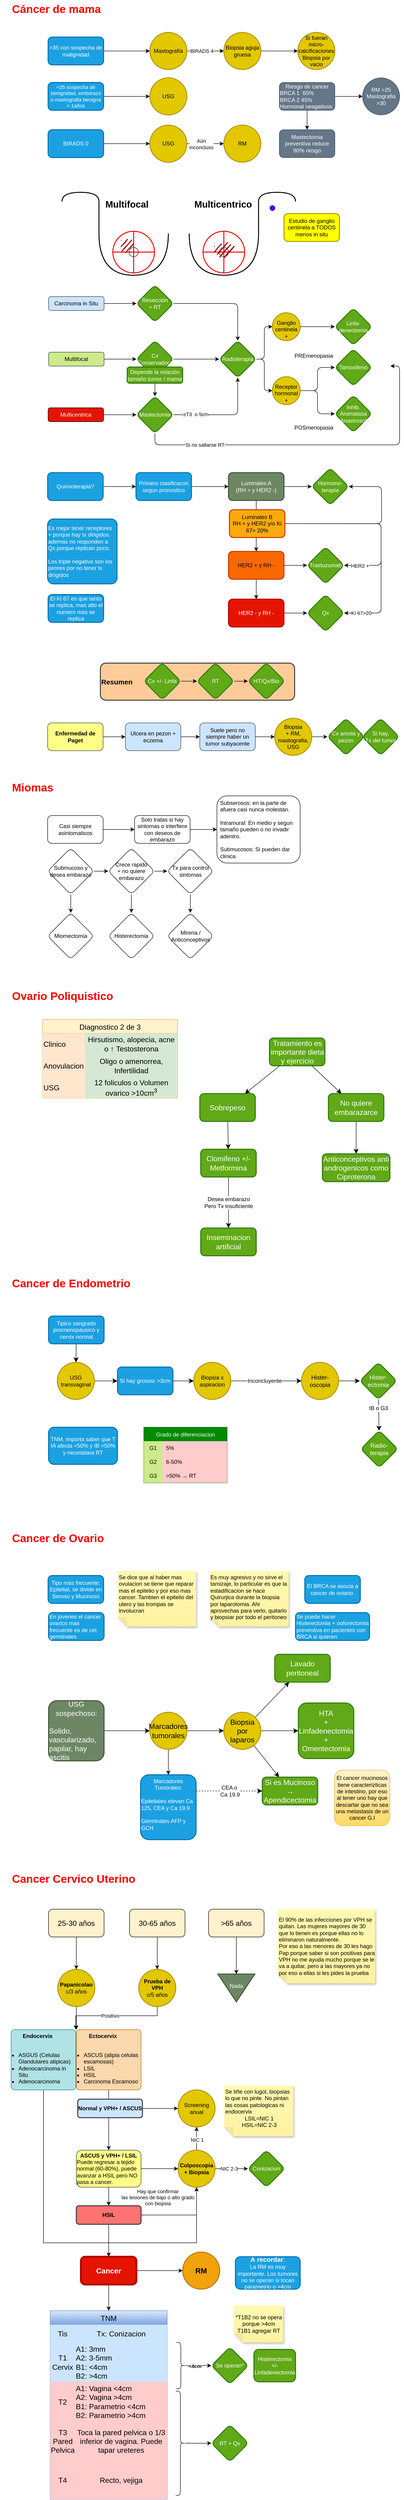 <mxfile version="21.5.0" type="github">
  <diagram name="Página-1" id="x1ECHJm3GgScoIIS8FfD">
    <mxGraphModel dx="2008" dy="745" grid="1" gridSize="10" guides="1" tooltips="1" connect="1" arrows="1" fold="1" page="1" pageScale="1" pageWidth="850" pageHeight="1100" math="0" shadow="0">
      <root>
        <mxCell id="0" />
        <mxCell id="1" parent="0" />
        <mxCell id="3IjL7LeWgJH9LYlmYb9x-1" value="Cáncer de mama" style="text;strokeColor=none;fillColor=none;html=1;fontSize=24;fontStyle=1;verticalAlign=middle;align=left;fontColor=#FF0000;" parent="1" vertex="1">
          <mxGeometry width="160" height="40" as="geometry" />
        </mxCell>
        <mxCell id="3IjL7LeWgJH9LYlmYb9x-4" value="" style="edgeStyle=orthogonalEdgeStyle;rounded=0;orthogonalLoop=1;jettySize=auto;html=1;" parent="1" source="3IjL7LeWgJH9LYlmYb9x-2" target="3IjL7LeWgJH9LYlmYb9x-3" edge="1">
          <mxGeometry relative="1" as="geometry" />
        </mxCell>
        <mxCell id="3IjL7LeWgJH9LYlmYb9x-2" value="&amp;gt;35 con sospecha de malignidad" style="rounded=1;whiteSpace=wrap;html=1;fillColor=#1ba1e2;fontColor=#ffffff;strokeColor=#006EAF;strokeWidth=2;" parent="1" vertex="1">
          <mxGeometry x="80" y="80" width="120" height="60" as="geometry" />
        </mxCell>
        <mxCell id="3IjL7LeWgJH9LYlmYb9x-6" value="" style="edgeStyle=orthogonalEdgeStyle;rounded=0;orthogonalLoop=1;jettySize=auto;html=1;" parent="1" source="3IjL7LeWgJH9LYlmYb9x-3" target="3IjL7LeWgJH9LYlmYb9x-5" edge="1">
          <mxGeometry relative="1" as="geometry" />
        </mxCell>
        <mxCell id="3IjL7LeWgJH9LYlmYb9x-7" value="BIRADS 4" style="edgeLabel;html=1;align=center;verticalAlign=middle;resizable=0;points=[];" parent="3IjL7LeWgJH9LYlmYb9x-6" vertex="1" connectable="0">
          <mxGeometry x="-0.2" relative="1" as="geometry">
            <mxPoint as="offset" />
          </mxGeometry>
        </mxCell>
        <mxCell id="3IjL7LeWgJH9LYlmYb9x-3" value="Mastografía" style="ellipse;whiteSpace=wrap;html=1;rounded=1;fillColor=#e3c800;fontColor=#000000;strokeColor=#B09500;strokeWidth=2;" parent="1" vertex="1">
          <mxGeometry x="300" y="70" width="80" height="80" as="geometry" />
        </mxCell>
        <mxCell id="3IjL7LeWgJH9LYlmYb9x-47" value="" style="edgeStyle=orthogonalEdgeStyle;rounded=0;orthogonalLoop=1;jettySize=auto;html=1;" parent="1" source="3IjL7LeWgJH9LYlmYb9x-5" target="3IjL7LeWgJH9LYlmYb9x-46" edge="1">
          <mxGeometry relative="1" as="geometry" />
        </mxCell>
        <mxCell id="3IjL7LeWgJH9LYlmYb9x-5" value="Biopsia aguja gruesa" style="ellipse;whiteSpace=wrap;html=1;rounded=1;fillColor=#e3c800;fontColor=#000000;strokeColor=#B09500;strokeWidth=2;" parent="1" vertex="1">
          <mxGeometry x="460" y="70" width="80" height="80" as="geometry" />
        </mxCell>
        <mxCell id="3IjL7LeWgJH9LYlmYb9x-11" value="" style="edgeStyle=orthogonalEdgeStyle;rounded=0;orthogonalLoop=1;jettySize=auto;html=1;" parent="1" source="3IjL7LeWgJH9LYlmYb9x-8" target="3IjL7LeWgJH9LYlmYb9x-10" edge="1">
          <mxGeometry relative="1" as="geometry" />
        </mxCell>
        <mxCell id="3IjL7LeWgJH9LYlmYb9x-8" value="&amp;lt;35 sospecha de benignidad, embarazo o mastografia benigna &amp;lt; 1años" style="whiteSpace=wrap;html=1;rounded=1;fontSize=11;fillColor=#1ba1e2;fontColor=#ffffff;strokeColor=#006EAF;strokeWidth=2;" parent="1" vertex="1">
          <mxGeometry x="80" y="178" width="120" height="60" as="geometry" />
        </mxCell>
        <mxCell id="3IjL7LeWgJH9LYlmYb9x-10" value="USG" style="ellipse;whiteSpace=wrap;html=1;rounded=1;fillColor=#e3c800;fontColor=#000000;strokeColor=#B09500;strokeWidth=2;" parent="1" vertex="1">
          <mxGeometry x="300" y="168" width="80" height="80" as="geometry" />
        </mxCell>
        <mxCell id="3IjL7LeWgJH9LYlmYb9x-12" value="" style="edgeStyle=orthogonalEdgeStyle;rounded=0;orthogonalLoop=1;jettySize=auto;html=1;" parent="1" source="3IjL7LeWgJH9LYlmYb9x-13" target="3IjL7LeWgJH9LYlmYb9x-14" edge="1">
          <mxGeometry relative="1" as="geometry" />
        </mxCell>
        <mxCell id="3IjL7LeWgJH9LYlmYb9x-13" value="BIRADS 0" style="whiteSpace=wrap;html=1;rounded=1;fillColor=#1ba1e2;fontColor=#ffffff;strokeColor=#006EAF;strokeWidth=2;" parent="1" vertex="1">
          <mxGeometry x="80" y="280" width="120" height="60" as="geometry" />
        </mxCell>
        <mxCell id="3IjL7LeWgJH9LYlmYb9x-16" value="" style="edgeStyle=orthogonalEdgeStyle;rounded=0;orthogonalLoop=1;jettySize=auto;html=1;" parent="1" source="3IjL7LeWgJH9LYlmYb9x-14" target="3IjL7LeWgJH9LYlmYb9x-15" edge="1">
          <mxGeometry relative="1" as="geometry" />
        </mxCell>
        <mxCell id="3IjL7LeWgJH9LYlmYb9x-17" value="Aún &lt;br&gt;inconcluso" style="edgeLabel;html=1;align=center;verticalAlign=middle;resizable=0;points=[];" parent="3IjL7LeWgJH9LYlmYb9x-16" vertex="1" connectable="0">
          <mxGeometry x="-0.225" y="-1" relative="1" as="geometry">
            <mxPoint as="offset" />
          </mxGeometry>
        </mxCell>
        <mxCell id="3IjL7LeWgJH9LYlmYb9x-14" value="USG" style="ellipse;whiteSpace=wrap;html=1;rounded=1;fillColor=#e3c800;fontColor=#000000;strokeColor=#B09500;strokeWidth=2;" parent="1" vertex="1">
          <mxGeometry x="300" y="270" width="80" height="80" as="geometry" />
        </mxCell>
        <mxCell id="3IjL7LeWgJH9LYlmYb9x-15" value="RM" style="ellipse;whiteSpace=wrap;html=1;rounded=1;fillColor=#e3c800;fontColor=#000000;strokeColor=#B09500;strokeWidth=2;" parent="1" vertex="1">
          <mxGeometry x="460" y="270" width="80" height="80" as="geometry" />
        </mxCell>
        <mxCell id="3IjL7LeWgJH9LYlmYb9x-117" value="" style="edgeStyle=orthogonalEdgeStyle;rounded=0;orthogonalLoop=1;jettySize=auto;html=1;" parent="1" source="3IjL7LeWgJH9LYlmYb9x-18" target="3IjL7LeWgJH9LYlmYb9x-116" edge="1">
          <mxGeometry relative="1" as="geometry" />
        </mxCell>
        <mxCell id="3IjL7LeWgJH9LYlmYb9x-124" value="" style="edgeStyle=orthogonalEdgeStyle;rounded=0;orthogonalLoop=1;jettySize=auto;html=1;" parent="1" source="3IjL7LeWgJH9LYlmYb9x-18" target="3IjL7LeWgJH9LYlmYb9x-123" edge="1">
          <mxGeometry relative="1" as="geometry" />
        </mxCell>
        <mxCell id="3IjL7LeWgJH9LYlmYb9x-18" value="Riesgo de cancer&lt;br&gt;&lt;div align=&quot;left&quot;&gt;BRCA 1&amp;nbsp; 65%&lt;br&gt;BRCA 2 45%&amp;nbsp;&amp;nbsp;&amp;nbsp; Hormonal neagativos&lt;/div&gt;" style="rounded=1;whiteSpace=wrap;html=1;fillColor=#647687;fontColor=#ffffff;strokeColor=#314354;" parent="1" vertex="1">
          <mxGeometry x="580" y="178" width="120" height="60" as="geometry" />
        </mxCell>
        <mxCell id="3IjL7LeWgJH9LYlmYb9x-50" value="" style="edgeStyle=orthogonalEdgeStyle;rounded=0;orthogonalLoop=1;jettySize=auto;html=1;" parent="1" source="3IjL7LeWgJH9LYlmYb9x-22" target="3IjL7LeWgJH9LYlmYb9x-49" edge="1">
          <mxGeometry relative="1" as="geometry" />
        </mxCell>
        <mxCell id="3IjL7LeWgJH9LYlmYb9x-22" value="Carcinoma in Situ" style="rounded=1;whiteSpace=wrap;html=1;fillColor=#cce5ff;strokeColor=#36393d;" parent="1" vertex="1">
          <mxGeometry x="81" y="640" width="120" height="30" as="geometry" />
        </mxCell>
        <mxCell id="3IjL7LeWgJH9LYlmYb9x-23" value="" style="shape=requiredInterface;html=1;verticalLabelPosition=bottom;sketch=0;direction=south;strokeWidth=2;" parent="1" vertex="1">
          <mxGeometry x="190" y="504" width="150" height="90" as="geometry" />
        </mxCell>
        <mxCell id="3IjL7LeWgJH9LYlmYb9x-24" value="" style="shape=requiredInterface;html=1;verticalLabelPosition=bottom;sketch=0;direction=north;strokeWidth=2;" parent="1" vertex="1">
          <mxGeometry x="110" y="415" width="80" height="20" as="geometry" />
        </mxCell>
        <mxCell id="3IjL7LeWgJH9LYlmYb9x-26" value="" style="endArrow=none;html=1;rounded=0;strokeWidth=2;" parent="1" edge="1">
          <mxGeometry width="50" height="50" relative="1" as="geometry">
            <mxPoint x="190" y="504" as="sourcePoint" />
            <mxPoint x="190" y="434" as="targetPoint" />
          </mxGeometry>
        </mxCell>
        <mxCell id="3IjL7LeWgJH9LYlmYb9x-31" value="" style="ellipse;whiteSpace=wrap;html=1;aspect=fixed;" parent="1" vertex="1">
          <mxGeometry x="255" y="534" width="20" height="20" as="geometry" />
        </mxCell>
        <mxCell id="3IjL7LeWgJH9LYlmYb9x-32" value="" style="shape=orEllipse;perimeter=ellipsePerimeter;whiteSpace=wrap;html=1;backgroundOutline=1;fillColor=none;strokeWidth=2;strokeColor=#FF0000;" parent="1" vertex="1">
          <mxGeometry x="220" y="499" width="90" height="90" as="geometry" />
        </mxCell>
        <mxCell id="3IjL7LeWgJH9LYlmYb9x-33" value="" style="shape=requiredInterface;html=1;verticalLabelPosition=bottom;sketch=0;direction=south;strokeWidth=2;" parent="1" vertex="1">
          <mxGeometry x="385" y="504" width="150" height="90" as="geometry" />
        </mxCell>
        <mxCell id="3IjL7LeWgJH9LYlmYb9x-34" value="" style="shape=requiredInterface;html=1;verticalLabelPosition=bottom;sketch=0;direction=north;strokeWidth=2;" parent="1" vertex="1">
          <mxGeometry x="535" y="415" width="80" height="20" as="geometry" />
        </mxCell>
        <mxCell id="3IjL7LeWgJH9LYlmYb9x-35" value="" style="endArrow=none;html=1;rounded=0;strokeWidth=2;" parent="1" edge="1">
          <mxGeometry width="50" height="50" relative="1" as="geometry">
            <mxPoint x="535" y="505" as="sourcePoint" />
            <mxPoint x="535" y="435" as="targetPoint" />
          </mxGeometry>
        </mxCell>
        <mxCell id="3IjL7LeWgJH9LYlmYb9x-36" value="" style="ellipse;whiteSpace=wrap;html=1;aspect=fixed;" parent="1" vertex="1">
          <mxGeometry x="450" y="534" width="20" height="20" as="geometry" />
        </mxCell>
        <mxCell id="3IjL7LeWgJH9LYlmYb9x-37" value="" style="shape=orEllipse;perimeter=ellipsePerimeter;whiteSpace=wrap;html=1;backgroundOutline=1;fillColor=none;strokeWidth=2;strokeColor=#FF0000;" parent="1" vertex="1">
          <mxGeometry x="415" y="499" width="90" height="90" as="geometry" />
        </mxCell>
        <mxCell id="3IjL7LeWgJH9LYlmYb9x-43" value="" style="ellipse;whiteSpace=wrap;html=1;aspect=fixed;fillColor=#6a00ff;strokeColor=#3700CC;fontColor=#ffffff;strokeWidth=2;" parent="1" vertex="1">
          <mxGeometry x="560" y="444" width="10" height="10" as="geometry" />
        </mxCell>
        <mxCell id="3IjL7LeWgJH9LYlmYb9x-44" value="Multifocal" style="text;strokeColor=none;fillColor=none;html=1;fontSize=20;fontStyle=1;verticalAlign=middle;align=center;" parent="1" vertex="1">
          <mxGeometry x="200" y="420" width="100" height="40" as="geometry" />
        </mxCell>
        <mxCell id="3IjL7LeWgJH9LYlmYb9x-45" value="Multicentrico" style="text;strokeColor=none;fillColor=none;html=1;fontSize=20;fontStyle=1;verticalAlign=middle;align=center;" parent="1" vertex="1">
          <mxGeometry x="408" y="420" width="100" height="40" as="geometry" />
        </mxCell>
        <mxCell id="3IjL7LeWgJH9LYlmYb9x-46" value="Si fueran micro-calcificaciones Biopsia por vacio" style="ellipse;whiteSpace=wrap;html=1;rounded=1;fillColor=#e3c800;fontColor=#000000;strokeColor=#B09500;strokeWidth=2;" parent="1" vertex="1">
          <mxGeometry x="620" y="70" width="80" height="80" as="geometry" />
        </mxCell>
        <mxCell id="3IjL7LeWgJH9LYlmYb9x-114" style="edgeStyle=orthogonalEdgeStyle;rounded=1;orthogonalLoop=1;jettySize=auto;html=1;" parent="1" source="3IjL7LeWgJH9LYlmYb9x-49" target="3IjL7LeWgJH9LYlmYb9x-62" edge="1">
          <mxGeometry relative="1" as="geometry" />
        </mxCell>
        <mxCell id="3IjL7LeWgJH9LYlmYb9x-49" value="Resección&lt;br&gt;+ RT" style="rhombus;whiteSpace=wrap;html=1;rounded=1;fillColor=#60a917;fontColor=#ffffff;strokeColor=#2D7600;strokeWidth=2;" parent="1" vertex="1">
          <mxGeometry x="271" y="615" width="80" height="80" as="geometry" />
        </mxCell>
        <mxCell id="3IjL7LeWgJH9LYlmYb9x-56" value="" style="edgeStyle=orthogonalEdgeStyle;rounded=0;orthogonalLoop=1;jettySize=auto;html=1;" parent="1" source="3IjL7LeWgJH9LYlmYb9x-51" target="3IjL7LeWgJH9LYlmYb9x-55" edge="1">
          <mxGeometry relative="1" as="geometry" />
        </mxCell>
        <mxCell id="3IjL7LeWgJH9LYlmYb9x-51" value="Multifocal" style="rounded=1;whiteSpace=wrap;html=1;fillColor=#cdeb8b;strokeColor=#36393d;" parent="1" vertex="1">
          <mxGeometry x="81" y="760" width="120" height="30" as="geometry" />
        </mxCell>
        <mxCell id="3IjL7LeWgJH9LYlmYb9x-52" value="" style="ellipse;whiteSpace=wrap;html=1;strokeWidth=0;fillWeight=2;hachureGap=8;fillColor=#990000;fillStyle=dots;sketch=1;strokeColor=none;" parent="1" vertex="1">
          <mxGeometry x="235" y="512" width="30" height="34" as="geometry" />
        </mxCell>
        <mxCell id="3IjL7LeWgJH9LYlmYb9x-53" value="" style="ellipse;whiteSpace=wrap;html=1;strokeWidth=0;fillWeight=2;hachureGap=8;fillColor=#990000;fillStyle=dots;sketch=1;strokeColor=none;" parent="1" vertex="1">
          <mxGeometry x="437.5" y="521" width="45" height="33" as="geometry" />
        </mxCell>
        <mxCell id="3IjL7LeWgJH9LYlmYb9x-54" value="Estudio de ganglio centinela a TODOS menos in situ" style="rounded=1;whiteSpace=wrap;html=1;fillColor=#FFFF00;fontColor=#000000;strokeColor=#B09500;strokeWidth=2;" parent="1" vertex="1">
          <mxGeometry x="590" y="461" width="120" height="60" as="geometry" />
        </mxCell>
        <mxCell id="3IjL7LeWgJH9LYlmYb9x-65" value="" style="orthogonalLoop=1;jettySize=auto;html=1;edgeStyle=elbowEdgeStyle;rounded=1;" parent="1" source="3IjL7LeWgJH9LYlmYb9x-55" target="3IjL7LeWgJH9LYlmYb9x-62" edge="1">
          <mxGeometry relative="1" as="geometry" />
        </mxCell>
        <mxCell id="3IjL7LeWgJH9LYlmYb9x-55" value="Cx Conservadora" style="rhombus;whiteSpace=wrap;html=1;rounded=1;fillColor=#60a917;fontColor=#ffffff;strokeColor=#2D7600;strokeWidth=2;" parent="1" vertex="1">
          <mxGeometry x="271" y="735" width="80" height="80" as="geometry" />
        </mxCell>
        <mxCell id="3IjL7LeWgJH9LYlmYb9x-57" value="" style="edgeStyle=orthogonalEdgeStyle;rounded=0;orthogonalLoop=1;jettySize=auto;html=1;" parent="1" source="3IjL7LeWgJH9LYlmYb9x-58" target="3IjL7LeWgJH9LYlmYb9x-59" edge="1">
          <mxGeometry relative="1" as="geometry" />
        </mxCell>
        <mxCell id="3IjL7LeWgJH9LYlmYb9x-58" value="Multicentrica" style="rounded=1;whiteSpace=wrap;html=1;fillColor=#e51400;fontColor=#ffffff;strokeColor=#000000;" parent="1" vertex="1">
          <mxGeometry x="80" y="880" width="120" height="30" as="geometry" />
        </mxCell>
        <mxCell id="3IjL7LeWgJH9LYlmYb9x-63" value="" style="orthogonalLoop=1;jettySize=auto;html=1;edgeStyle=elbowEdgeStyle;rounded=1;entryX=0.5;entryY=1;entryDx=0;entryDy=0;" parent="1" source="3IjL7LeWgJH9LYlmYb9x-59" target="3IjL7LeWgJH9LYlmYb9x-62" edge="1">
          <mxGeometry relative="1" as="geometry">
            <Array as="points">
              <mxPoint x="490" y="895" />
            </Array>
          </mxGeometry>
        </mxCell>
        <mxCell id="3IjL7LeWgJH9LYlmYb9x-79" value="≥T3&amp;nbsp; o 5cm" style="edgeLabel;html=1;align=center;verticalAlign=middle;resizable=0;points=[];" parent="3IjL7LeWgJH9LYlmYb9x-63" vertex="1" connectable="0">
          <mxGeometry x="-0.581" y="-1" relative="1" as="geometry">
            <mxPoint x="2" y="-2" as="offset" />
          </mxGeometry>
        </mxCell>
        <mxCell id="3IjL7LeWgJH9LYlmYb9x-77" style="edgeStyle=orthogonalEdgeStyle;rounded=1;orthogonalLoop=1;jettySize=auto;html=1;" parent="1" source="3IjL7LeWgJH9LYlmYb9x-59" edge="1">
          <mxGeometry relative="1" as="geometry">
            <mxPoint x="820" y="790" as="targetPoint" />
            <Array as="points">
              <mxPoint x="311" y="960" />
              <mxPoint x="840" y="960" />
            </Array>
          </mxGeometry>
        </mxCell>
        <mxCell id="3IjL7LeWgJH9LYlmYb9x-80" value="Si no saltarse RT" style="edgeLabel;html=1;align=center;verticalAlign=middle;resizable=0;points=[];" parent="3IjL7LeWgJH9LYlmYb9x-77" vertex="1" connectable="0">
          <mxGeometry x="-0.64" y="-2" relative="1" as="geometry">
            <mxPoint x="-1" y="-2" as="offset" />
          </mxGeometry>
        </mxCell>
        <mxCell id="3IjL7LeWgJH9LYlmYb9x-59" value="Mastectomia" style="rhombus;whiteSpace=wrap;html=1;rounded=1;fillColor=#60a917;fontColor=#ffffff;strokeColor=#2D7600;strokeWidth=2;" parent="1" vertex="1">
          <mxGeometry x="271" y="855" width="80" height="80" as="geometry" />
        </mxCell>
        <mxCell id="3IjL7LeWgJH9LYlmYb9x-115" style="edgeStyle=orthogonalEdgeStyle;rounded=0;orthogonalLoop=1;jettySize=auto;html=1;entryX=0.5;entryY=0;entryDx=0;entryDy=0;" parent="1" source="3IjL7LeWgJH9LYlmYb9x-60" target="3IjL7LeWgJH9LYlmYb9x-59" edge="1">
          <mxGeometry relative="1" as="geometry" />
        </mxCell>
        <mxCell id="3IjL7LeWgJH9LYlmYb9x-60" value="Depende la relación tamaño tumor / mama" style="rounded=1;whiteSpace=wrap;html=1;fillColor=#60a917;fontColor=#ffffff;strokeColor=#2D7600;strokeWidth=2;" parent="1" vertex="1">
          <mxGeometry x="251" y="792" width="120" height="35" as="geometry" />
        </mxCell>
        <mxCell id="3IjL7LeWgJH9LYlmYb9x-68" value="" style="edgeStyle=elbowEdgeStyle;orthogonalLoop=1;jettySize=auto;html=1;" parent="1" source="3IjL7LeWgJH9LYlmYb9x-61" target="3IjL7LeWgJH9LYlmYb9x-67" edge="1">
          <mxGeometry relative="1" as="geometry" />
        </mxCell>
        <mxCell id="3IjL7LeWgJH9LYlmYb9x-61" value="Ganglio centinela +" style="ellipse;whiteSpace=wrap;html=1;aspect=fixed;verticalAlign=bottom;fillColor=#e3c800;fontColor=#000000;strokeColor=#B09500;strokeWidth=2;" parent="1" vertex="1">
          <mxGeometry x="565" y="675" width="60" height="60" as="geometry" />
        </mxCell>
        <mxCell id="3IjL7LeWgJH9LYlmYb9x-64" value="" style="edgeStyle=elbowEdgeStyle;orthogonalLoop=1;jettySize=auto;html=1;exitX=1;exitY=0.5;exitDx=0;exitDy=0;" parent="1" source="3IjL7LeWgJH9LYlmYb9x-62" target="3IjL7LeWgJH9LYlmYb9x-61" edge="1">
          <mxGeometry relative="1" as="geometry">
            <mxPoint x="535" y="773" as="sourcePoint" />
          </mxGeometry>
        </mxCell>
        <mxCell id="3IjL7LeWgJH9LYlmYb9x-70" value="" style="edgeStyle=elbowEdgeStyle;orthogonalLoop=1;jettySize=auto;html=1;exitX=1;exitY=0.5;exitDx=0;exitDy=0;" parent="1" source="3IjL7LeWgJH9LYlmYb9x-62" target="3IjL7LeWgJH9LYlmYb9x-69" edge="1">
          <mxGeometry relative="1" as="geometry">
            <mxPoint x="535" y="773" as="sourcePoint" />
          </mxGeometry>
        </mxCell>
        <mxCell id="3IjL7LeWgJH9LYlmYb9x-62" value="Radioterapia" style="rhombus;whiteSpace=wrap;html=1;rounded=1;fillColor=#60a917;fontColor=#ffffff;strokeColor=#2D7600;strokeWidth=2;" parent="1" vertex="1">
          <mxGeometry x="450" y="735" width="80" height="80" as="geometry" />
        </mxCell>
        <mxCell id="3IjL7LeWgJH9LYlmYb9x-67" value="Linfa-denectomia " style="rhombus;whiteSpace=wrap;html=1;rounded=1;fillColor=#60a917;fontColor=#ffffff;strokeColor=#2D7600;strokeWidth=2;" parent="1" vertex="1">
          <mxGeometry x="700" y="665" width="80" height="80" as="geometry" />
        </mxCell>
        <mxCell id="3IjL7LeWgJH9LYlmYb9x-72" value="" style="edgeStyle=elbowEdgeStyle;orthogonalLoop=1;jettySize=auto;html=1;" parent="1" source="3IjL7LeWgJH9LYlmYb9x-69" target="3IjL7LeWgJH9LYlmYb9x-71" edge="1">
          <mxGeometry relative="1" as="geometry" />
        </mxCell>
        <mxCell id="3IjL7LeWgJH9LYlmYb9x-74" value="" style="edgeStyle=elbowEdgeStyle;orthogonalLoop=1;jettySize=auto;html=1;" parent="1" source="3IjL7LeWgJH9LYlmYb9x-69" target="3IjL7LeWgJH9LYlmYb9x-73" edge="1">
          <mxGeometry relative="1" as="geometry" />
        </mxCell>
        <mxCell id="3IjL7LeWgJH9LYlmYb9x-69" value="Receptor hormonal +" style="ellipse;whiteSpace=wrap;html=1;rounded=1;verticalAlign=bottom;fillColor=#e3c800;fontColor=#000000;strokeColor=#B09500;strokeWidth=2;" parent="1" vertex="1">
          <mxGeometry x="565" y="813" width="60" height="60" as="geometry" />
        </mxCell>
        <mxCell id="3IjL7LeWgJH9LYlmYb9x-71" value="Tamoxifeno" style="rhombus;whiteSpace=wrap;html=1;rounded=1;fillColor=#60a917;fontColor=#ffffff;strokeColor=#2D7600;strokeWidth=2;" parent="1" vertex="1">
          <mxGeometry x="700" y="753" width="80" height="80" as="geometry" />
        </mxCell>
        <mxCell id="3IjL7LeWgJH9LYlmYb9x-73" value="Inhib. Aromatasa (Anastrosol)" style="rhombus;whiteSpace=wrap;html=1;rounded=1;fillColor=#60a917;fontColor=#ffffff;strokeColor=#2D7600;strokeWidth=2;" parent="1" vertex="1">
          <mxGeometry x="700" y="853" width="80" height="80" as="geometry" />
        </mxCell>
        <mxCell id="3IjL7LeWgJH9LYlmYb9x-75" value="PREmenopasia" style="text;html=1;align=center;verticalAlign=middle;resizable=0;points=[];autosize=1;strokeColor=none;fillColor=none;" parent="1" vertex="1">
          <mxGeometry x="599" y="753" width="110" height="30" as="geometry" />
        </mxCell>
        <mxCell id="3IjL7LeWgJH9LYlmYb9x-76" value="POSmenopasia" style="text;html=1;align=center;verticalAlign=middle;resizable=0;points=[];autosize=1;strokeColor=none;fillColor=none;" parent="1" vertex="1">
          <mxGeometry x="599" y="908" width="110" height="30" as="geometry" />
        </mxCell>
        <mxCell id="3IjL7LeWgJH9LYlmYb9x-84" value="" style="edgeStyle=orthogonalEdgeStyle;rounded=0;orthogonalLoop=1;jettySize=auto;html=1;" parent="1" source="3IjL7LeWgJH9LYlmYb9x-82" target="3IjL7LeWgJH9LYlmYb9x-83" edge="1">
          <mxGeometry relative="1" as="geometry" />
        </mxCell>
        <mxCell id="3IjL7LeWgJH9LYlmYb9x-82" value="Quimioterapia?" style="rounded=1;whiteSpace=wrap;html=1;fillColor=#1ba1e2;fontColor=#ffffff;strokeColor=#006EAF;strokeWidth=2;" parent="1" vertex="1">
          <mxGeometry x="79" y="1020" width="120" height="60" as="geometry" />
        </mxCell>
        <mxCell id="3IjL7LeWgJH9LYlmYb9x-86" value="" style="edgeStyle=orthogonalEdgeStyle;rounded=0;orthogonalLoop=1;jettySize=auto;html=1;" parent="1" source="3IjL7LeWgJH9LYlmYb9x-83" target="3IjL7LeWgJH9LYlmYb9x-85" edge="1">
          <mxGeometry relative="1" as="geometry" />
        </mxCell>
        <mxCell id="3IjL7LeWgJH9LYlmYb9x-83" value="Primero clasificacon segun pronostico" style="whiteSpace=wrap;html=1;rounded=1;fillColor=#1ba1e2;fontColor=#ffffff;strokeColor=#006EAF;strokeWidth=2;" parent="1" vertex="1">
          <mxGeometry x="270" y="1020" width="120" height="60" as="geometry" />
        </mxCell>
        <mxCell id="3IjL7LeWgJH9LYlmYb9x-88" value="" style="edgeStyle=orthogonalEdgeStyle;rounded=0;orthogonalLoop=1;jettySize=auto;html=1;" parent="1" source="3IjL7LeWgJH9LYlmYb9x-85" target="3IjL7LeWgJH9LYlmYb9x-87" edge="1">
          <mxGeometry relative="1" as="geometry" />
        </mxCell>
        <mxCell id="3IjL7LeWgJH9LYlmYb9x-100" value="" style="edgeStyle=orthogonalEdgeStyle;rounded=0;orthogonalLoop=1;jettySize=auto;html=1;" parent="1" source="3IjL7LeWgJH9LYlmYb9x-85" target="3IjL7LeWgJH9LYlmYb9x-99" edge="1">
          <mxGeometry relative="1" as="geometry" />
        </mxCell>
        <mxCell id="3IjL7LeWgJH9LYlmYb9x-85" value="Luminales A&lt;br&gt;(RH + y HER2 -)" style="whiteSpace=wrap;html=1;rounded=1;fillColor=#6d8764;fontColor=#ffffff;strokeColor=#3A5431;strokeWidth=2;" parent="1" vertex="1">
          <mxGeometry x="470" y="1020" width="120" height="60" as="geometry" />
        </mxCell>
        <mxCell id="3IjL7LeWgJH9LYlmYb9x-90" value="" style="edgeStyle=orthogonalEdgeStyle;rounded=0;orthogonalLoop=1;jettySize=auto;html=1;" parent="1" source="3IjL7LeWgJH9LYlmYb9x-87" target="3IjL7LeWgJH9LYlmYb9x-89" edge="1">
          <mxGeometry relative="1" as="geometry" />
        </mxCell>
        <mxCell id="3IjL7LeWgJH9LYlmYb9x-93" value="" style="edgeStyle=orthogonalEdgeStyle;rounded=0;orthogonalLoop=1;jettySize=auto;html=1;" parent="1" source="3IjL7LeWgJH9LYlmYb9x-87" target="3IjL7LeWgJH9LYlmYb9x-92" edge="1">
          <mxGeometry relative="1" as="geometry" />
        </mxCell>
        <mxCell id="3IjL7LeWgJH9LYlmYb9x-87" value="HER2 + y RH -" style="whiteSpace=wrap;html=1;rounded=1;fillColor=#fa6800;fontColor=#000000;strokeColor=#C73500;strokeWidth=2;" parent="1" vertex="1">
          <mxGeometry x="470" y="1190" width="120" height="60" as="geometry" />
        </mxCell>
        <mxCell id="3IjL7LeWgJH9LYlmYb9x-95" value="" style="edgeStyle=orthogonalEdgeStyle;rounded=0;orthogonalLoop=1;jettySize=auto;html=1;" parent="1" source="3IjL7LeWgJH9LYlmYb9x-89" target="3IjL7LeWgJH9LYlmYb9x-94" edge="1">
          <mxGeometry relative="1" as="geometry" />
        </mxCell>
        <mxCell id="3IjL7LeWgJH9LYlmYb9x-89" value="HER2 - y RH -" style="whiteSpace=wrap;html=1;rounded=1;fillColor=#e51400;fontColor=#ffffff;strokeColor=#B20000;strokeWidth=2;" parent="1" vertex="1">
          <mxGeometry x="470" y="1293" width="120" height="60" as="geometry" />
        </mxCell>
        <mxCell id="3IjL7LeWgJH9LYlmYb9x-91" value="&lt;div align=&quot;left&quot;&gt;Es mejor tener receptores + porque hay tx dirigidos. ademas no responden a Qx porque replican poco. &lt;br&gt;&lt;/div&gt;&lt;div align=&quot;left&quot;&gt;&lt;br&gt;&lt;/div&gt;&lt;div align=&quot;left&quot;&gt;Los triple negativo son los peores por no tener tx dirigidos&lt;br&gt;&lt;/div&gt;" style="rounded=1;whiteSpace=wrap;html=1;align=center;arcSize=9;fillColor=#1ba1e2;fontColor=#ffffff;strokeColor=#006EAF;strokeWidth=2;" parent="1" vertex="1">
          <mxGeometry x="79" y="1120" width="150" height="140" as="geometry" />
        </mxCell>
        <mxCell id="3IjL7LeWgJH9LYlmYb9x-92" value="Trastuzumab" style="rhombus;whiteSpace=wrap;html=1;rounded=1;strokeWidth=2;fillColor=#60a917;fontColor=#ffffff;strokeColor=#2D7600;" parent="1" vertex="1">
          <mxGeometry x="640" y="1180" width="80" height="80" as="geometry" />
        </mxCell>
        <mxCell id="3IjL7LeWgJH9LYlmYb9x-94" value="Qx" style="rhombus;whiteSpace=wrap;html=1;rounded=1;strokeWidth=2;fillColor=#60a917;fontColor=#ffffff;strokeColor=#2D7600;" parent="1" vertex="1">
          <mxGeometry x="640" y="1283" width="80" height="80" as="geometry" />
        </mxCell>
        <mxCell id="3IjL7LeWgJH9LYlmYb9x-118" style="edgeStyle=orthogonalEdgeStyle;rounded=1;orthogonalLoop=1;jettySize=auto;html=1;entryX=1;entryY=0.5;entryDx=0;entryDy=0;" parent="1" target="3IjL7LeWgJH9LYlmYb9x-99" edge="1">
          <mxGeometry relative="1" as="geometry">
            <mxPoint x="613" y="1130.059" as="sourcePoint" />
            <mxPoint x="751" y="1050" as="targetPoint" />
            <Array as="points">
              <mxPoint x="801" y="1130" />
              <mxPoint x="801" y="1050" />
            </Array>
          </mxGeometry>
        </mxCell>
        <mxCell id="3IjL7LeWgJH9LYlmYb9x-119" style="edgeStyle=orthogonalEdgeStyle;rounded=1;orthogonalLoop=1;jettySize=auto;html=1;entryX=1;entryY=0.5;entryDx=0;entryDy=0;" parent="1" source="3IjL7LeWgJH9LYlmYb9x-97" target="3IjL7LeWgJH9LYlmYb9x-92" edge="1">
          <mxGeometry relative="1" as="geometry">
            <Array as="points">
              <mxPoint x="800" y="1130" />
              <mxPoint x="800" y="1220" />
            </Array>
          </mxGeometry>
        </mxCell>
        <mxCell id="3IjL7LeWgJH9LYlmYb9x-121" value="HER2 +" style="edgeLabel;html=1;align=center;verticalAlign=middle;resizable=0;points=[];" parent="3IjL7LeWgJH9LYlmYb9x-119" vertex="1" connectable="0">
          <mxGeometry x="0.846" y="1" relative="1" as="geometry">
            <mxPoint x="5" as="offset" />
          </mxGeometry>
        </mxCell>
        <mxCell id="3IjL7LeWgJH9LYlmYb9x-120" style="edgeStyle=orthogonalEdgeStyle;rounded=1;orthogonalLoop=1;jettySize=auto;html=1;entryX=1;entryY=0.5;entryDx=0;entryDy=0;" parent="1" source="3IjL7LeWgJH9LYlmYb9x-97" target="3IjL7LeWgJH9LYlmYb9x-94" edge="1">
          <mxGeometry relative="1" as="geometry">
            <Array as="points">
              <mxPoint x="800" y="1130" />
              <mxPoint x="800" y="1323" />
            </Array>
          </mxGeometry>
        </mxCell>
        <mxCell id="3IjL7LeWgJH9LYlmYb9x-122" value="Ki 67&amp;gt;20" style="edgeLabel;html=1;align=center;verticalAlign=middle;resizable=0;points=[];" parent="3IjL7LeWgJH9LYlmYb9x-120" vertex="1" connectable="0">
          <mxGeometry x="0.874" relative="1" as="geometry">
            <mxPoint x="6" as="offset" />
          </mxGeometry>
        </mxCell>
        <mxCell id="3IjL7LeWgJH9LYlmYb9x-97" value="Luminales B&lt;br&gt;RH + y HER2 y/o Ki 67&amp;gt; 20%" style="whiteSpace=wrap;html=1;rounded=1;fillColor=#FAAA0A;fontColor=#000000;strokeColor=#C73500;strokeWidth=2;" parent="1" vertex="1">
          <mxGeometry x="472" y="1100" width="120" height="60" as="geometry" />
        </mxCell>
        <mxCell id="3IjL7LeWgJH9LYlmYb9x-99" value="Hormono-terapia" style="rhombus;whiteSpace=wrap;html=1;rounded=1;strokeWidth=2;fillColor=#60a917;fontColor=#ffffff;strokeColor=#2D7600;" parent="1" vertex="1">
          <mxGeometry x="650" y="1010" width="80" height="80" as="geometry" />
        </mxCell>
        <mxCell id="3IjL7LeWgJH9LYlmYb9x-101" value="El Ki 67 es que tanto se replica, mas alto el numero mas se replica" style="rounded=1;whiteSpace=wrap;html=1;fillColor=#1ba1e2;fontColor=#ffffff;strokeColor=#006EAF;strokeWidth=2;" parent="1" vertex="1">
          <mxGeometry x="80" y="1283" width="120" height="60" as="geometry" />
        </mxCell>
        <mxCell id="3IjL7LeWgJH9LYlmYb9x-107" value="Resumen" style="rounded=1;whiteSpace=wrap;html=1;fillColor=#ffcc99;strokeColor=#36393d;strokeWidth=2;align=left;fontSize=15;fontStyle=1" parent="1" vertex="1">
          <mxGeometry x="193" y="1431" width="420" height="80" as="geometry" />
        </mxCell>
        <mxCell id="3IjL7LeWgJH9LYlmYb9x-111" value="" style="edgeStyle=orthogonalEdgeStyle;rounded=0;orthogonalLoop=1;jettySize=auto;html=1;" parent="1" source="3IjL7LeWgJH9LYlmYb9x-108" target="3IjL7LeWgJH9LYlmYb9x-110" edge="1">
          <mxGeometry relative="1" as="geometry" />
        </mxCell>
        <mxCell id="3IjL7LeWgJH9LYlmYb9x-108" value="Cx +/- Linfa" style="rhombus;whiteSpace=wrap;html=1;rounded=1;fillColor=#60a917;fontColor=#ffffff;strokeColor=#2D7600;strokeWidth=2;" parent="1" vertex="1">
          <mxGeometry x="287" y="1430" width="80" height="80" as="geometry" />
        </mxCell>
        <mxCell id="3IjL7LeWgJH9LYlmYb9x-113" value="" style="edgeStyle=orthogonalEdgeStyle;rounded=0;orthogonalLoop=1;jettySize=auto;html=1;" parent="1" source="3IjL7LeWgJH9LYlmYb9x-110" target="3IjL7LeWgJH9LYlmYb9x-112" edge="1">
          <mxGeometry relative="1" as="geometry" />
        </mxCell>
        <mxCell id="3IjL7LeWgJH9LYlmYb9x-110" value="RT" style="rhombus;whiteSpace=wrap;html=1;rounded=1;fillColor=#60a917;fontColor=#ffffff;strokeColor=#2D7600;strokeWidth=2;" parent="1" vertex="1">
          <mxGeometry x="402" y="1430" width="80" height="80" as="geometry" />
        </mxCell>
        <mxCell id="3IjL7LeWgJH9LYlmYb9x-112" value="HT/Qx/Bio" style="rhombus;whiteSpace=wrap;html=1;rounded=1;fillColor=#60a917;fontColor=#ffffff;strokeColor=#2D7600;strokeWidth=2;" parent="1" vertex="1">
          <mxGeometry x="512" y="1430" width="80" height="80" as="geometry" />
        </mxCell>
        <mxCell id="3IjL7LeWgJH9LYlmYb9x-116" value="&lt;div&gt;RM &amp;gt;25&lt;br&gt;Mastografia &amp;gt;30&lt;br&gt;&lt;/div&gt;" style="ellipse;whiteSpace=wrap;html=1;fillColor=#647687;strokeColor=#314354;fontColor=#ffffff;rounded=1;" parent="1" vertex="1">
          <mxGeometry x="760" y="168" width="80" height="80" as="geometry" />
        </mxCell>
        <mxCell id="3IjL7LeWgJH9LYlmYb9x-123" value="Mastectomia preventiva reduce 90% riesgo" style="rounded=1;whiteSpace=wrap;html=1;fillColor=#647687;fontColor=#ffffff;strokeColor=#314354;" parent="1" vertex="1">
          <mxGeometry x="580" y="280" width="120" height="60" as="geometry" />
        </mxCell>
        <mxCell id="3IjL7LeWgJH9LYlmYb9x-127" value="" style="edgeStyle=orthogonalEdgeStyle;rounded=0;orthogonalLoop=1;jettySize=auto;html=1;" parent="1" source="3IjL7LeWgJH9LYlmYb9x-125" target="3IjL7LeWgJH9LYlmYb9x-126" edge="1">
          <mxGeometry relative="1" as="geometry" />
        </mxCell>
        <mxCell id="3IjL7LeWgJH9LYlmYb9x-125" value="Enfermedad de Paget" style="rounded=1;whiteSpace=wrap;html=1;fillColor=#ffff88;strokeColor=#36393d;fontStyle=1" parent="1" vertex="1">
          <mxGeometry x="79" y="1560" width="120" height="60" as="geometry" />
        </mxCell>
        <mxCell id="3IjL7LeWgJH9LYlmYb9x-129" value="" style="edgeStyle=orthogonalEdgeStyle;rounded=0;orthogonalLoop=1;jettySize=auto;html=1;" parent="1" source="3IjL7LeWgJH9LYlmYb9x-126" target="3IjL7LeWgJH9LYlmYb9x-128" edge="1">
          <mxGeometry relative="1" as="geometry" />
        </mxCell>
        <mxCell id="3IjL7LeWgJH9LYlmYb9x-126" value="Ulcera en pezon + eczema" style="whiteSpace=wrap;html=1;rounded=1;fillColor=#cce5ff;strokeColor=#36393d;" parent="1" vertex="1">
          <mxGeometry x="247" y="1560" width="120" height="60" as="geometry" />
        </mxCell>
        <mxCell id="3IjL7LeWgJH9LYlmYb9x-131" value="" style="edgeStyle=orthogonalEdgeStyle;rounded=0;orthogonalLoop=1;jettySize=auto;html=1;" parent="1" source="3IjL7LeWgJH9LYlmYb9x-128" target="3IjL7LeWgJH9LYlmYb9x-130" edge="1">
          <mxGeometry relative="1" as="geometry" />
        </mxCell>
        <mxCell id="3IjL7LeWgJH9LYlmYb9x-128" value="Suele pero no siempre haber un tumor subyacente" style="whiteSpace=wrap;html=1;rounded=1;fillColor=#cce5ff;strokeColor=#36393d;" parent="1" vertex="1">
          <mxGeometry x="408" y="1560" width="120" height="60" as="geometry" />
        </mxCell>
        <mxCell id="3IjL7LeWgJH9LYlmYb9x-133" value="" style="edgeStyle=orthogonalEdgeStyle;rounded=0;orthogonalLoop=1;jettySize=auto;html=1;" parent="1" source="3IjL7LeWgJH9LYlmYb9x-130" target="3IjL7LeWgJH9LYlmYb9x-132" edge="1">
          <mxGeometry relative="1" as="geometry" />
        </mxCell>
        <mxCell id="3IjL7LeWgJH9LYlmYb9x-130" value="Biopsia &lt;br&gt;+ RM, mastografia, USG" style="ellipse;whiteSpace=wrap;html=1;rounded=1;fillColor=#e3c800;fontColor=#000000;strokeColor=#B09500;strokeWidth=2;" parent="1" vertex="1">
          <mxGeometry x="570" y="1550" width="80" height="80" as="geometry" />
        </mxCell>
        <mxCell id="3IjL7LeWgJH9LYlmYb9x-132" value="Cx areola y pezon " style="rhombus;whiteSpace=wrap;html=1;rounded=1;verticalAlign=middle;fillColor=#60a917;fontColor=#ffffff;strokeColor=#2D7600;strokeWidth=2;" parent="1" vertex="1">
          <mxGeometry x="684" y="1550" width="80" height="80" as="geometry" />
        </mxCell>
        <mxCell id="3IjL7LeWgJH9LYlmYb9x-134" value="Si hay, &lt;br&gt;Tx del tumor" style="rhombus;whiteSpace=wrap;html=1;rounded=1;fillColor=#60a917;fontColor=#ffffff;strokeColor=#2D7600;strokeWidth=2;" parent="1" vertex="1">
          <mxGeometry x="759" y="1550" width="80" height="80" as="geometry" />
        </mxCell>
        <mxCell id="3IjL7LeWgJH9LYlmYb9x-136" value="Miomas" style="text;strokeColor=none;fillColor=none;html=1;fontSize=24;fontStyle=1;verticalAlign=middle;align=left;fontColor=#FF0000;" parent="1" vertex="1">
          <mxGeometry y="1680" width="100" height="40" as="geometry" />
        </mxCell>
        <mxCell id="3IjL7LeWgJH9LYlmYb9x-139" value="" style="edgeStyle=orthogonalEdgeStyle;rounded=0;orthogonalLoop=1;jettySize=auto;html=1;" parent="1" source="3IjL7LeWgJH9LYlmYb9x-137" target="3IjL7LeWgJH9LYlmYb9x-138" edge="1">
          <mxGeometry relative="1" as="geometry" />
        </mxCell>
        <mxCell id="3IjL7LeWgJH9LYlmYb9x-137" value="Casi siempre asintomaticos" style="rounded=1;whiteSpace=wrap;html=1;" parent="1" vertex="1">
          <mxGeometry x="79" y="1760" width="120" height="60" as="geometry" />
        </mxCell>
        <mxCell id="3IjL7LeWgJH9LYlmYb9x-141" value="" style="edgeStyle=orthogonalEdgeStyle;rounded=0;orthogonalLoop=1;jettySize=auto;html=1;" parent="1" source="3IjL7LeWgJH9LYlmYb9x-138" target="3IjL7LeWgJH9LYlmYb9x-140" edge="1">
          <mxGeometry relative="1" as="geometry" />
        </mxCell>
        <mxCell id="3IjL7LeWgJH9LYlmYb9x-138" value="Solo tratas si hay sintomas o interfiere con deseos de embarazo" style="whiteSpace=wrap;html=1;rounded=1;" parent="1" vertex="1">
          <mxGeometry x="267" y="1760" width="120" height="60" as="geometry" />
        </mxCell>
        <mxCell id="3IjL7LeWgJH9LYlmYb9x-140" value="Subserosos: en la parte de afuera casi nunca molestan.&lt;br&gt;&lt;br&gt;Intramural: En medio y segun tamaño pueden o no invadir adentro.&lt;br&gt;&lt;br&gt;Submucosos: Si pueden dar clinica " style="whiteSpace=wrap;html=1;rounded=1;align=left;spacingRight=0;spacingLeft=5;" parent="1" vertex="1">
          <mxGeometry x="445" y="1717.5" width="180" height="145" as="geometry" />
        </mxCell>
        <mxCell id="3IjL7LeWgJH9LYlmYb9x-145" value="" style="edgeStyle=orthogonalEdgeStyle;rounded=0;orthogonalLoop=1;jettySize=auto;html=1;" parent="1" source="3IjL7LeWgJH9LYlmYb9x-142" target="3IjL7LeWgJH9LYlmYb9x-144" edge="1">
          <mxGeometry relative="1" as="geometry" />
        </mxCell>
        <mxCell id="3IjL7LeWgJH9LYlmYb9x-147" value="" style="edgeStyle=orthogonalEdgeStyle;rounded=0;orthogonalLoop=1;jettySize=auto;html=1;" parent="1" source="3IjL7LeWgJH9LYlmYb9x-142" target="3IjL7LeWgJH9LYlmYb9x-146" edge="1">
          <mxGeometry relative="1" as="geometry" />
        </mxCell>
        <mxCell id="3IjL7LeWgJH9LYlmYb9x-142" value="&lt;div align=&quot;center&quot;&gt;Submucoso y desea embarazo&lt;br&gt;&lt;/div&gt;" style="rhombus;whiteSpace=wrap;html=1;align=center;rounded=1;" parent="1" vertex="1">
          <mxGeometry x="79" y="1830" width="100" height="100" as="geometry" />
        </mxCell>
        <mxCell id="3IjL7LeWgJH9LYlmYb9x-144" value="Miomectomia" style="rhombus;whiteSpace=wrap;html=1;rounded=1;" parent="1" vertex="1">
          <mxGeometry x="79" y="1970" width="100" height="100" as="geometry" />
        </mxCell>
        <mxCell id="3IjL7LeWgJH9LYlmYb9x-149" value="" style="edgeStyle=orthogonalEdgeStyle;rounded=0;orthogonalLoop=1;jettySize=auto;html=1;" parent="1" source="3IjL7LeWgJH9LYlmYb9x-146" target="3IjL7LeWgJH9LYlmYb9x-148" edge="1">
          <mxGeometry relative="1" as="geometry" />
        </mxCell>
        <mxCell id="3IjL7LeWgJH9LYlmYb9x-151" value="" style="edgeStyle=orthogonalEdgeStyle;rounded=0;orthogonalLoop=1;jettySize=auto;html=1;" parent="1" source="3IjL7LeWgJH9LYlmYb9x-146" target="3IjL7LeWgJH9LYlmYb9x-150" edge="1">
          <mxGeometry relative="1" as="geometry" />
        </mxCell>
        <mxCell id="3IjL7LeWgJH9LYlmYb9x-146" value="Crece rapido &lt;br&gt;+ no quiere embarazo" style="rhombus;whiteSpace=wrap;html=1;rounded=1;fontSize=12;" parent="1" vertex="1">
          <mxGeometry x="210" y="1830" width="100" height="100" as="geometry" />
        </mxCell>
        <mxCell id="3IjL7LeWgJH9LYlmYb9x-148" value="Histerectomia" style="rhombus;whiteSpace=wrap;html=1;rounded=1;" parent="1" vertex="1">
          <mxGeometry x="210" y="1970" width="100" height="100" as="geometry" />
        </mxCell>
        <mxCell id="3IjL7LeWgJH9LYlmYb9x-153" value="" style="edgeStyle=orthogonalEdgeStyle;rounded=0;orthogonalLoop=1;jettySize=auto;html=1;" parent="1" source="3IjL7LeWgJH9LYlmYb9x-150" target="3IjL7LeWgJH9LYlmYb9x-152" edge="1">
          <mxGeometry relative="1" as="geometry" />
        </mxCell>
        <mxCell id="3IjL7LeWgJH9LYlmYb9x-150" value="Tx para control sintomas" style="rhombus;whiteSpace=wrap;html=1;rounded=1;" parent="1" vertex="1">
          <mxGeometry x="337.5" y="1830" width="100" height="100" as="geometry" />
        </mxCell>
        <mxCell id="3IjL7LeWgJH9LYlmYb9x-152" value="Mirena / Anticonceptivos" style="rhombus;whiteSpace=wrap;html=1;rounded=1;" parent="1" vertex="1">
          <mxGeometry x="337.5" y="1970" width="100" height="100" as="geometry" />
        </mxCell>
        <mxCell id="dxRzScjDpn3iGg9njVZz-1" value="Ovario Poliquistico" style="text;strokeColor=none;fillColor=none;html=1;fontSize=24;fontStyle=1;verticalAlign=middle;align=left;fontColor=#FF0000;" parent="1" vertex="1">
          <mxGeometry y="2130" width="160" height="40" as="geometry" />
        </mxCell>
        <mxCell id="dxRzScjDpn3iGg9njVZz-4" value="Diagnostico 2 de 3" style="shape=table;startSize=30;container=1;collapsible=0;childLayout=tableLayout;strokeColor=#d6b656;fontSize=16;align=center;fillColor=#fff2cc;" parent="1" vertex="1">
          <mxGeometry x="68" y="2200" width="292" height="170" as="geometry" />
        </mxCell>
        <mxCell id="dxRzScjDpn3iGg9njVZz-5" value="" style="shape=tableRow;horizontal=0;startSize=0;swimlaneHead=0;swimlaneBody=0;strokeColor=inherit;top=0;left=0;bottom=0;right=0;collapsible=0;dropTarget=0;fillColor=none;points=[[0,0.5],[1,0.5]];portConstraint=eastwest;fontSize=16;" parent="dxRzScjDpn3iGg9njVZz-4" vertex="1">
          <mxGeometry y="30" width="292" height="46" as="geometry" />
        </mxCell>
        <mxCell id="dxRzScjDpn3iGg9njVZz-6" value="Clinico" style="shape=partialRectangle;html=1;whiteSpace=wrap;connectable=0;strokeColor=#d79b00;overflow=hidden;fillColor=#ffe6cc;top=0;left=0;bottom=0;right=0;pointerEvents=1;fontSize=16;align=left;" parent="dxRzScjDpn3iGg9njVZz-5" vertex="1">
          <mxGeometry width="92" height="46" as="geometry">
            <mxRectangle width="92" height="46" as="alternateBounds" />
          </mxGeometry>
        </mxCell>
        <mxCell id="dxRzScjDpn3iGg9njVZz-7" value="Hirsutismo, alopecia, acne o ↑ Testosterona" style="shape=partialRectangle;html=1;whiteSpace=wrap;connectable=0;strokeColor=#82b366;overflow=hidden;fillColor=#d5e8d4;top=0;left=0;bottom=0;right=0;pointerEvents=1;fontSize=16;align=center;" parent="dxRzScjDpn3iGg9njVZz-5" vertex="1">
          <mxGeometry x="92" width="200" height="46" as="geometry">
            <mxRectangle width="200" height="46" as="alternateBounds" />
          </mxGeometry>
        </mxCell>
        <mxCell id="dxRzScjDpn3iGg9njVZz-9" value="" style="shape=tableRow;horizontal=0;startSize=0;swimlaneHead=0;swimlaneBody=0;strokeColor=inherit;top=0;left=0;bottom=0;right=0;collapsible=0;dropTarget=0;fillColor=none;points=[[0,0.5],[1,0.5]];portConstraint=eastwest;fontSize=16;" parent="dxRzScjDpn3iGg9njVZz-4" vertex="1">
          <mxGeometry y="76" width="292" height="48" as="geometry" />
        </mxCell>
        <mxCell id="dxRzScjDpn3iGg9njVZz-10" value="Anovulacion" style="shape=partialRectangle;html=1;whiteSpace=wrap;connectable=0;strokeColor=#d79b00;overflow=hidden;fillColor=#ffe6cc;top=0;left=0;bottom=0;right=0;pointerEvents=1;fontSize=16;align=left;" parent="dxRzScjDpn3iGg9njVZz-9" vertex="1">
          <mxGeometry width="92" height="48" as="geometry">
            <mxRectangle width="92" height="48" as="alternateBounds" />
          </mxGeometry>
        </mxCell>
        <mxCell id="dxRzScjDpn3iGg9njVZz-11" value="Oligo o amenorrea, Infertilidad" style="shape=partialRectangle;html=1;whiteSpace=wrap;connectable=0;strokeColor=#82b366;overflow=hidden;fillColor=#d5e8d4;top=0;left=0;bottom=0;right=0;pointerEvents=1;fontSize=16;align=center;" parent="dxRzScjDpn3iGg9njVZz-9" vertex="1">
          <mxGeometry x="92" width="200" height="48" as="geometry">
            <mxRectangle width="200" height="48" as="alternateBounds" />
          </mxGeometry>
        </mxCell>
        <mxCell id="dxRzScjDpn3iGg9njVZz-17" style="shape=tableRow;horizontal=0;startSize=0;swimlaneHead=0;swimlaneBody=0;strokeColor=inherit;top=0;left=0;bottom=0;right=0;collapsible=0;dropTarget=0;fillColor=none;points=[[0,0.5],[1,0.5]];portConstraint=eastwest;fontSize=16;" parent="dxRzScjDpn3iGg9njVZz-4" vertex="1">
          <mxGeometry y="124" width="292" height="46" as="geometry" />
        </mxCell>
        <mxCell id="dxRzScjDpn3iGg9njVZz-18" value="USG" style="shape=partialRectangle;html=1;whiteSpace=wrap;connectable=0;strokeColor=#d79b00;overflow=hidden;fillColor=#ffe6cc;top=0;left=0;bottom=0;right=0;pointerEvents=1;fontSize=16;align=left;" parent="dxRzScjDpn3iGg9njVZz-17" vertex="1">
          <mxGeometry width="92" height="46" as="geometry">
            <mxRectangle width="92" height="46" as="alternateBounds" />
          </mxGeometry>
        </mxCell>
        <mxCell id="dxRzScjDpn3iGg9njVZz-19" value="12 foliculos o Volumen ovarico &amp;gt;10cm&lt;sup&gt;3&lt;/sup&gt;" style="shape=partialRectangle;html=1;whiteSpace=wrap;connectable=0;strokeColor=#82b366;overflow=hidden;fillColor=#d5e8d4;top=0;left=0;bottom=0;right=0;pointerEvents=1;fontSize=16;" parent="dxRzScjDpn3iGg9njVZz-17" vertex="1">
          <mxGeometry x="92" width="200" height="46" as="geometry">
            <mxRectangle width="200" height="46" as="alternateBounds" />
          </mxGeometry>
        </mxCell>
        <mxCell id="dxRzScjDpn3iGg9njVZz-22" value="" style="edgeStyle=none;curved=1;rounded=0;orthogonalLoop=1;jettySize=auto;html=1;fontSize=12;startSize=8;endSize=8;" parent="1" source="dxRzScjDpn3iGg9njVZz-20" target="dxRzScjDpn3iGg9njVZz-21" edge="1">
          <mxGeometry relative="1" as="geometry" />
        </mxCell>
        <mxCell id="dxRzScjDpn3iGg9njVZz-26" value="" style="edgeStyle=none;curved=1;rounded=0;orthogonalLoop=1;jettySize=auto;html=1;fontSize=12;startSize=8;endSize=8;" parent="1" source="dxRzScjDpn3iGg9njVZz-20" target="dxRzScjDpn3iGg9njVZz-25" edge="1">
          <mxGeometry relative="1" as="geometry" />
        </mxCell>
        <mxCell id="dxRzScjDpn3iGg9njVZz-20" value="Tratamiento es importante dieta y ejercicio" style="rounded=1;whiteSpace=wrap;html=1;fontSize=16;fillColor=#60a917;fontColor=#ffffff;strokeColor=#2D7600;strokeWidth=2;" parent="1" vertex="1">
          <mxGeometry x="558.5" y="2240" width="120" height="60" as="geometry" />
        </mxCell>
        <mxCell id="dxRzScjDpn3iGg9njVZz-24" value="" style="edgeStyle=none;curved=1;rounded=0;orthogonalLoop=1;jettySize=auto;html=1;fontSize=12;startSize=8;endSize=8;" parent="1" source="dxRzScjDpn3iGg9njVZz-21" target="dxRzScjDpn3iGg9njVZz-23" edge="1">
          <mxGeometry relative="1" as="geometry" />
        </mxCell>
        <mxCell id="dxRzScjDpn3iGg9njVZz-21" value="No quiere embarazarce" style="whiteSpace=wrap;html=1;fontSize=16;rounded=1;fillColor=#60a917;fontColor=#ffffff;strokeColor=#2D7600;strokeWidth=2;" parent="1" vertex="1">
          <mxGeometry x="686" y="2360" width="120" height="60" as="geometry" />
        </mxCell>
        <mxCell id="dxRzScjDpn3iGg9njVZz-23" value="Anticonceptivos anti androgenicos como Ciproterona" style="rounded=1;whiteSpace=wrap;html=1;fontSize=16;fillColor=#60a917;fontColor=#ffffff;strokeColor=#2D7600;strokeWidth=2;" parent="1" vertex="1">
          <mxGeometry x="673" y="2490" width="146" height="60" as="geometry" />
        </mxCell>
        <mxCell id="dxRzScjDpn3iGg9njVZz-28" value="" style="edgeStyle=none;curved=1;rounded=0;orthogonalLoop=1;jettySize=auto;html=1;fontSize=12;startSize=8;endSize=8;" parent="1" source="dxRzScjDpn3iGg9njVZz-25" target="dxRzScjDpn3iGg9njVZz-27" edge="1">
          <mxGeometry relative="1" as="geometry" />
        </mxCell>
        <mxCell id="dxRzScjDpn3iGg9njVZz-25" value="Sobrepeso" style="whiteSpace=wrap;html=1;fontSize=16;rounded=1;fillColor=#60a917;fontColor=#ffffff;strokeColor=#2D7600;strokeWidth=2;" parent="1" vertex="1">
          <mxGeometry x="408" y="2360" width="120" height="60" as="geometry" />
        </mxCell>
        <mxCell id="dxRzScjDpn3iGg9njVZz-30" value="Desea embarazo&lt;br&gt;Pero Tx insuficiente" style="edgeStyle=none;curved=1;rounded=0;orthogonalLoop=1;jettySize=auto;html=1;fontSize=12;startSize=8;endSize=8;" parent="1" source="dxRzScjDpn3iGg9njVZz-27" target="dxRzScjDpn3iGg9njVZz-29" edge="1">
          <mxGeometry relative="1" as="geometry" />
        </mxCell>
        <mxCell id="dxRzScjDpn3iGg9njVZz-27" value="Clomifeno +/- Metformina" style="whiteSpace=wrap;html=1;fontSize=16;rounded=1;fillColor=#60a917;fontColor=#ffffff;strokeColor=#2D7600;strokeWidth=2;" parent="1" vertex="1">
          <mxGeometry x="410" y="2480" width="120" height="60" as="geometry" />
        </mxCell>
        <mxCell id="dxRzScjDpn3iGg9njVZz-29" value="Inseminacion artificial" style="whiteSpace=wrap;html=1;fontSize=16;rounded=1;fillColor=#60a917;fontColor=#ffffff;strokeColor=#2D7600;strokeWidth=2;" parent="1" vertex="1">
          <mxGeometry x="410" y="2650" width="120" height="60" as="geometry" />
        </mxCell>
        <mxCell id="dxRzScjDpn3iGg9njVZz-33" value="Cancer de Endometrio" style="text;strokeColor=none;fillColor=none;html=1;fontSize=24;fontStyle=1;verticalAlign=middle;align=left;fontColor=#FF0000;" parent="1" vertex="1">
          <mxGeometry y="2750" width="160" height="40" as="geometry" />
        </mxCell>
        <mxCell id="dxRzScjDpn3iGg9njVZz-37" value="" style="edgeStyle=none;curved=1;rounded=0;orthogonalLoop=1;jettySize=auto;html=1;fontSize=12;startSize=8;endSize=8;" parent="1" source="dxRzScjDpn3iGg9njVZz-35" target="dxRzScjDpn3iGg9njVZz-36" edge="1">
          <mxGeometry relative="1" as="geometry" />
        </mxCell>
        <mxCell id="dxRzScjDpn3iGg9njVZz-35" value="Tipico sangrado posmenopausico y cervix normal" style="rounded=1;whiteSpace=wrap;html=1;fontSize=12;fillColor=#1ba1e2;fontColor=#ffffff;strokeColor=#006EAF;strokeWidth=2;" parent="1" vertex="1">
          <mxGeometry x="81" y="2840" width="120" height="60" as="geometry" />
        </mxCell>
        <mxCell id="dxRzScjDpn3iGg9njVZz-39" value="" style="edgeStyle=none;curved=1;rounded=0;orthogonalLoop=1;jettySize=auto;html=1;fontSize=12;startSize=8;endSize=8;" parent="1" source="dxRzScjDpn3iGg9njVZz-36" target="dxRzScjDpn3iGg9njVZz-38" edge="1">
          <mxGeometry relative="1" as="geometry" />
        </mxCell>
        <mxCell id="dxRzScjDpn3iGg9njVZz-36" value="USG transvaginal" style="ellipse;whiteSpace=wrap;html=1;fontSize=12;rounded=1;fillColor=#e3c800;fontColor=#000000;strokeColor=#B09500;strokeWidth=2;" parent="1" vertex="1">
          <mxGeometry x="100" y="2940" width="80" height="80" as="geometry" />
        </mxCell>
        <mxCell id="dxRzScjDpn3iGg9njVZz-41" value="" style="edgeStyle=none;curved=1;rounded=0;orthogonalLoop=1;jettySize=auto;html=1;fontSize=12;startSize=8;endSize=8;" parent="1" source="dxRzScjDpn3iGg9njVZz-38" target="dxRzScjDpn3iGg9njVZz-40" edge="1">
          <mxGeometry relative="1" as="geometry" />
        </mxCell>
        <mxCell id="dxRzScjDpn3iGg9njVZz-38" value="Si hay grososr &amp;gt;3cm" style="whiteSpace=wrap;html=1;fontSize=12;rounded=1;fillColor=#1ba1e2;fontColor=#ffffff;strokeColor=#006EAF;strokeWidth=2;" parent="1" vertex="1">
          <mxGeometry x="230" y="2950" width="120" height="60" as="geometry" />
        </mxCell>
        <mxCell id="dxRzScjDpn3iGg9njVZz-46" value="" style="edgeStyle=none;curved=1;rounded=0;orthogonalLoop=1;jettySize=auto;html=1;fontSize=12;startSize=8;endSize=8;" parent="1" source="dxRzScjDpn3iGg9njVZz-40" target="dxRzScjDpn3iGg9njVZz-45" edge="1">
          <mxGeometry relative="1" as="geometry" />
        </mxCell>
        <mxCell id="dxRzScjDpn3iGg9njVZz-47" value="Inconcluyente" style="edgeLabel;html=1;align=center;verticalAlign=middle;resizable=0;points=[];fontSize=12;" parent="dxRzScjDpn3iGg9njVZz-46" vertex="1" connectable="0">
          <mxGeometry x="-0.362" y="1" relative="1" as="geometry">
            <mxPoint x="24" y="1" as="offset" />
          </mxGeometry>
        </mxCell>
        <mxCell id="dxRzScjDpn3iGg9njVZz-40" value="Biopsia x aspiracion" style="ellipse;whiteSpace=wrap;html=1;fontSize=12;rounded=1;fillColor=#e3c800;fontColor=#000000;strokeColor=#B09500;strokeWidth=2;" parent="1" vertex="1">
          <mxGeometry x="395" y="2940" width="80" height="80" as="geometry" />
        </mxCell>
        <mxCell id="dxRzScjDpn3iGg9njVZz-60" value="" style="edgeStyle=none;curved=1;rounded=0;orthogonalLoop=1;jettySize=auto;html=1;fontSize=12;startSize=8;endSize=8;" parent="1" source="dxRzScjDpn3iGg9njVZz-45" target="dxRzScjDpn3iGg9njVZz-59" edge="1">
          <mxGeometry relative="1" as="geometry" />
        </mxCell>
        <mxCell id="dxRzScjDpn3iGg9njVZz-45" value="Hister-oscopia" style="ellipse;whiteSpace=wrap;html=1;fontSize=13;rounded=1;fillColor=#e3c800;fontColor=#000000;strokeColor=#B09500;strokeWidth=2;" parent="1" vertex="1">
          <mxGeometry x="628" y="2940" width="80" height="80" as="geometry" />
        </mxCell>
        <mxCell id="dxRzScjDpn3iGg9njVZz-48" value="TNM, importa saber que T IA afecta &amp;lt;50% y IB &amp;gt;50% y neceisitara RT" style="rounded=1;whiteSpace=wrap;html=1;fontSize=12;fillColor=#1ba1e2;fontColor=#ffffff;strokeColor=#006EAF;strokeWidth=2;" parent="1" vertex="1">
          <mxGeometry x="81" y="3080" width="149" height="80" as="geometry" />
        </mxCell>
        <mxCell id="dxRzScjDpn3iGg9njVZz-49" value="Grado de diferenciacion" style="shape=table;startSize=30;container=1;collapsible=0;childLayout=tableLayout;fixedRows=1;rowLines=0;fontStyle=0;strokeColor=#005700;fontSize=12;fillColor=#008a00;fontColor=#ffffff;" parent="1" vertex="1">
          <mxGeometry x="287" y="3080" width="180" height="120" as="geometry" />
        </mxCell>
        <mxCell id="dxRzScjDpn3iGg9njVZz-50" value="" style="shape=tableRow;horizontal=0;startSize=0;swimlaneHead=0;swimlaneBody=0;top=0;left=0;bottom=0;right=0;collapsible=0;dropTarget=0;fillColor=none;points=[[0,0.5],[1,0.5]];portConstraint=eastwest;strokeColor=inherit;fontSize=12;" parent="dxRzScjDpn3iGg9njVZz-49" vertex="1">
          <mxGeometry y="30" width="180" height="30" as="geometry" />
        </mxCell>
        <mxCell id="dxRzScjDpn3iGg9njVZz-51" value="G1" style="shape=partialRectangle;html=1;whiteSpace=wrap;connectable=0;fillColor=#cdeb8b;top=0;left=0;bottom=0;right=0;overflow=hidden;pointerEvents=1;strokeColor=#36393d;fontSize=12;" parent="dxRzScjDpn3iGg9njVZz-50" vertex="1">
          <mxGeometry width="40" height="30" as="geometry">
            <mxRectangle width="40" height="30" as="alternateBounds" />
          </mxGeometry>
        </mxCell>
        <mxCell id="dxRzScjDpn3iGg9njVZz-52" value="5%" style="shape=partialRectangle;html=1;whiteSpace=wrap;connectable=0;fillColor=#ffcccc;top=0;left=0;bottom=0;right=0;align=left;spacingLeft=6;overflow=hidden;strokeColor=#36393d;fontSize=12;" parent="dxRzScjDpn3iGg9njVZz-50" vertex="1">
          <mxGeometry x="40" width="140" height="30" as="geometry">
            <mxRectangle width="140" height="30" as="alternateBounds" />
          </mxGeometry>
        </mxCell>
        <mxCell id="dxRzScjDpn3iGg9njVZz-53" value="" style="shape=tableRow;horizontal=0;startSize=0;swimlaneHead=0;swimlaneBody=0;top=0;left=0;bottom=0;right=0;collapsible=0;dropTarget=0;fillColor=none;points=[[0,0.5],[1,0.5]];portConstraint=eastwest;strokeColor=inherit;fontSize=12;" parent="dxRzScjDpn3iGg9njVZz-49" vertex="1">
          <mxGeometry y="60" width="180" height="30" as="geometry" />
        </mxCell>
        <mxCell id="dxRzScjDpn3iGg9njVZz-54" value="G2" style="shape=partialRectangle;html=1;whiteSpace=wrap;connectable=0;fillColor=#cdeb8b;top=0;left=0;bottom=0;right=0;overflow=hidden;strokeColor=#36393d;fontSize=12;" parent="dxRzScjDpn3iGg9njVZz-53" vertex="1">
          <mxGeometry width="40" height="30" as="geometry">
            <mxRectangle width="40" height="30" as="alternateBounds" />
          </mxGeometry>
        </mxCell>
        <mxCell id="dxRzScjDpn3iGg9njVZz-55" value="6-50%" style="shape=partialRectangle;html=1;whiteSpace=wrap;connectable=0;fillColor=#ffcccc;top=0;left=0;bottom=0;right=0;align=left;spacingLeft=6;overflow=hidden;strokeColor=#36393d;fontSize=12;" parent="dxRzScjDpn3iGg9njVZz-53" vertex="1">
          <mxGeometry x="40" width="140" height="30" as="geometry">
            <mxRectangle width="140" height="30" as="alternateBounds" />
          </mxGeometry>
        </mxCell>
        <mxCell id="dxRzScjDpn3iGg9njVZz-56" value="" style="shape=tableRow;horizontal=0;startSize=0;swimlaneHead=0;swimlaneBody=0;top=0;left=0;bottom=0;right=0;collapsible=0;dropTarget=0;fillColor=none;points=[[0,0.5],[1,0.5]];portConstraint=eastwest;strokeColor=inherit;fontSize=12;" parent="dxRzScjDpn3iGg9njVZz-49" vertex="1">
          <mxGeometry y="90" width="180" height="30" as="geometry" />
        </mxCell>
        <mxCell id="dxRzScjDpn3iGg9njVZz-57" value="G3" style="shape=partialRectangle;html=1;whiteSpace=wrap;connectable=0;fillColor=#cdeb8b;top=0;left=0;bottom=0;right=0;overflow=hidden;strokeColor=#36393d;fontSize=12;" parent="dxRzScjDpn3iGg9njVZz-56" vertex="1">
          <mxGeometry width="40" height="30" as="geometry">
            <mxRectangle width="40" height="30" as="alternateBounds" />
          </mxGeometry>
        </mxCell>
        <mxCell id="dxRzScjDpn3iGg9njVZz-58" value="&amp;gt;50% → RT" style="shape=partialRectangle;html=1;whiteSpace=wrap;connectable=0;fillColor=#ffcccc;top=0;left=0;bottom=0;right=0;align=left;spacingLeft=6;overflow=hidden;strokeColor=#36393d;fontSize=12;" parent="dxRzScjDpn3iGg9njVZz-56" vertex="1">
          <mxGeometry x="40" width="140" height="30" as="geometry">
            <mxRectangle width="140" height="30" as="alternateBounds" />
          </mxGeometry>
        </mxCell>
        <mxCell id="dxRzScjDpn3iGg9njVZz-62" value="" style="edgeStyle=none;curved=1;rounded=0;orthogonalLoop=1;jettySize=auto;html=1;fontSize=12;startSize=8;endSize=8;" parent="1" source="dxRzScjDpn3iGg9njVZz-59" target="dxRzScjDpn3iGg9njVZz-61" edge="1">
          <mxGeometry relative="1" as="geometry" />
        </mxCell>
        <mxCell id="dxRzScjDpn3iGg9njVZz-63" value="IB o G3" style="edgeLabel;html=1;align=center;verticalAlign=middle;resizable=0;points=[];fontSize=12;" parent="dxRzScjDpn3iGg9njVZz-62" vertex="1" connectable="0">
          <mxGeometry x="-0.446" y="-1" relative="1" as="geometry">
            <mxPoint as="offset" />
          </mxGeometry>
        </mxCell>
        <mxCell id="dxRzScjDpn3iGg9njVZz-59" value="Hister-ectomia" style="rhombus;whiteSpace=wrap;html=1;fontSize=13;rounded=1;fillColor=#60a917;fontColor=#ffffff;strokeColor=#2D7600;strokeWidth=2;" parent="1" vertex="1">
          <mxGeometry x="754" y="2940" width="80" height="80" as="geometry" />
        </mxCell>
        <mxCell id="dxRzScjDpn3iGg9njVZz-61" value="Radio-terapia" style="rhombus;whiteSpace=wrap;html=1;fontSize=13;rounded=1;fillColor=#60a917;fontColor=#ffffff;strokeColor=#2D7600;strokeWidth=2;" parent="1" vertex="1">
          <mxGeometry x="756" y="3087" width="80" height="80" as="geometry" />
        </mxCell>
        <mxCell id="dxRzScjDpn3iGg9njVZz-64" value="Cancer de Ovario" style="text;strokeColor=none;fillColor=none;html=1;fontSize=24;fontStyle=1;verticalAlign=middle;align=left;fontColor=#FF0000;" parent="1" vertex="1">
          <mxGeometry y="3300" width="160" height="40" as="geometry" />
        </mxCell>
        <mxCell id="dxRzScjDpn3iGg9njVZz-66" value="Tipo mas frecuente: Epitelial, se divide en Seroso y Mucinoso" style="rounded=1;whiteSpace=wrap;html=1;fontSize=12;fillColor=#1ba1e2;fontColor=#ffffff;strokeColor=#006EAF;strokeWidth=2;" parent="1" vertex="1">
          <mxGeometry x="80" y="3400" width="120" height="60" as="geometry" />
        </mxCell>
        <mxCell id="dxRzScjDpn3iGg9njVZz-69" value="Se dice que al haber mas ovulacion se tiene que reparar mas el epitelio y por eso mas cancer. Tambien el epitelio del utero y las trompas se involucran" style="shape=note;whiteSpace=wrap;html=1;backgroundOutline=1;fontColor=#000000;darkOpacity=0.05;fillColor=#FFF9B2;strokeColor=none;fillStyle=solid;direction=west;gradientDirection=north;gradientColor=#FFF2A1;shadow=1;size=20;pointerEvents=1;fontSize=12;verticalAlign=top;align=left;" parent="1" vertex="1">
          <mxGeometry x="231" y="3390" width="169" height="120" as="geometry" />
        </mxCell>
        <mxCell id="dxRzScjDpn3iGg9njVZz-71" value="El BRCA se asocia a cancer de oviario." style="rounded=1;whiteSpace=wrap;html=1;fontSize=12;fillColor=#1ba1e2;fontColor=#ffffff;strokeColor=#006EAF;strokeWidth=2;" parent="1" vertex="1">
          <mxGeometry x="635" y="3400" width="120" height="60" as="geometry" />
        </mxCell>
        <mxCell id="dxRzScjDpn3iGg9njVZz-72" value="Se puede hacer Histerectomia + ooforectomia preventiva en pacientes con BRCA si quieren" style="whiteSpace=wrap;html=1;rounded=1;fontSize=12;align=left;fillColor=#1ba1e2;fontColor=#ffffff;strokeColor=#006EAF;strokeWidth=2;" parent="1" vertex="1">
          <mxGeometry x="615" y="3480" width="160" height="60" as="geometry" />
        </mxCell>
        <mxCell id="dxRzScjDpn3iGg9njVZz-74" value="El cancer mucinosos tiene caracterizticas de intestino, por eso al tener uno hay que descartar que no sea una metastasis de un cancer G.I" style="rounded=1;whiteSpace=wrap;html=1;fontSize=12;fillColor=#fff2cc;gradientColor=#ffd966;strokeColor=#d6b656;" parent="1" vertex="1">
          <mxGeometry x="699" y="3820" width="120" height="120" as="geometry" />
        </mxCell>
        <mxCell id="dxRzScjDpn3iGg9njVZz-77" value="En jovenes el cancer ovarico mas frecuente es de cel. germinales" style="rounded=1;whiteSpace=wrap;html=1;fontSize=12;align=left;fillColor=#1ba1e2;fontColor=#ffffff;strokeColor=#006EAF;strokeWidth=2;" parent="1" vertex="1">
          <mxGeometry x="81" y="3480" width="120" height="60" as="geometry" />
        </mxCell>
        <mxCell id="dxRzScjDpn3iGg9njVZz-78" value="Marcadores Tumorales:&lt;br&gt;&lt;br style=&quot;font-size: 12px;&quot;&gt;&lt;div style=&quot;text-align: left;&quot;&gt;&lt;span style=&quot;background-color: initial;&quot;&gt;Epiteliales elevan Ca 125, CEA y Ca 19.9&lt;br&gt;&lt;br&gt;&lt;/span&gt;&lt;/div&gt;&lt;div style=&quot;text-align: left;&quot;&gt;&lt;span style=&quot;background-color: initial;&quot;&gt;Germinales AFP y GCH&lt;/span&gt;&lt;/div&gt;" style="rounded=1;whiteSpace=wrap;html=1;fontSize=12;verticalAlign=top;fillColor=#1ba1e2;fontColor=#ffffff;strokeColor=#006EAF;strokeWidth=2;" parent="1" vertex="1">
          <mxGeometry x="280" y="3830" width="120" height="140" as="geometry" />
        </mxCell>
        <mxCell id="dxRzScjDpn3iGg9njVZz-83" value="" style="edgeStyle=none;curved=1;rounded=0;orthogonalLoop=1;jettySize=auto;html=1;fontSize=12;startSize=8;endSize=8;" parent="1" source="dxRzScjDpn3iGg9njVZz-79" target="dxRzScjDpn3iGg9njVZz-82" edge="1">
          <mxGeometry relative="1" as="geometry" />
        </mxCell>
        <mxCell id="dxRzScjDpn3iGg9njVZz-79" value="USG sospechoso:&lt;br&gt;&lt;br&gt;&lt;div style=&quot;text-align: left;&quot;&gt;&lt;span style=&quot;background-color: initial;&quot;&gt;Solido, vascularizado, papilar, hay ascitis&lt;/span&gt;&lt;/div&gt;" style="rounded=1;whiteSpace=wrap;html=1;fontSize=16;fillColor=#6d8764;fontColor=#ffffff;strokeColor=#3A5431;strokeWidth=2;" parent="1" vertex="1">
          <mxGeometry x="81" y="3670" width="120" height="130" as="geometry" />
        </mxCell>
        <mxCell id="dxRzScjDpn3iGg9njVZz-85" value="CEA o&amp;nbsp;&lt;br&gt;Ca 19.9" style="edgeStyle=none;curved=1;rounded=0;orthogonalLoop=1;jettySize=auto;html=1;fontSize=12;startSize=8;endSize=8;entryX=0;entryY=0.5;entryDx=0;entryDy=0;exitX=1;exitY=0.25;exitDx=0;exitDy=0;dashed=1;" parent="1" source="dxRzScjDpn3iGg9njVZz-78" target="dxRzScjDpn3iGg9njVZz-90" edge="1">
          <mxGeometry x="0.011" relative="1" as="geometry">
            <mxPoint x="430" y="3870" as="sourcePoint" />
            <mxPoint as="offset" />
          </mxGeometry>
        </mxCell>
        <mxCell id="dxRzScjDpn3iGg9njVZz-87" value="" style="edgeStyle=none;curved=1;rounded=0;orthogonalLoop=1;jettySize=auto;html=1;fontSize=12;startSize=8;endSize=8;" parent="1" source="dxRzScjDpn3iGg9njVZz-82" target="dxRzScjDpn3iGg9njVZz-86" edge="1">
          <mxGeometry relative="1" as="geometry" />
        </mxCell>
        <mxCell id="w-NzW0K68A-QRsspA6rr-3" value="" style="edgeStyle=orthogonalEdgeStyle;rounded=0;orthogonalLoop=1;jettySize=auto;html=1;" parent="1" source="dxRzScjDpn3iGg9njVZz-82" target="dxRzScjDpn3iGg9njVZz-78" edge="1">
          <mxGeometry relative="1" as="geometry" />
        </mxCell>
        <mxCell id="dxRzScjDpn3iGg9njVZz-82" value="Marcadores tumorales" style="ellipse;whiteSpace=wrap;html=1;fontSize=16;rounded=1;fillColor=#e3c800;fontColor=#000000;strokeColor=#B09500;strokeWidth=2;" parent="1" vertex="1">
          <mxGeometry x="300" y="3695" width="80" height="80" as="geometry" />
        </mxCell>
        <mxCell id="dxRzScjDpn3iGg9njVZz-89" value="" style="edgeStyle=none;curved=1;rounded=0;orthogonalLoop=1;jettySize=auto;html=1;fontSize=12;startSize=8;endSize=8;" parent="1" source="dxRzScjDpn3iGg9njVZz-86" target="dxRzScjDpn3iGg9njVZz-88" edge="1">
          <mxGeometry relative="1" as="geometry" />
        </mxCell>
        <mxCell id="dxRzScjDpn3iGg9njVZz-91" value="" style="edgeStyle=none;curved=1;rounded=0;orthogonalLoop=1;jettySize=auto;html=1;fontSize=12;startSize=8;endSize=8;" parent="1" source="dxRzScjDpn3iGg9njVZz-86" target="dxRzScjDpn3iGg9njVZz-90" edge="1">
          <mxGeometry relative="1" as="geometry" />
        </mxCell>
        <mxCell id="dxRzScjDpn3iGg9njVZz-93" value="" style="edgeStyle=none;curved=1;rounded=0;orthogonalLoop=1;jettySize=auto;html=1;fontSize=12;startSize=8;endSize=8;" parent="1" source="dxRzScjDpn3iGg9njVZz-86" target="dxRzScjDpn3iGg9njVZz-92" edge="1">
          <mxGeometry relative="1" as="geometry" />
        </mxCell>
        <mxCell id="dxRzScjDpn3iGg9njVZz-86" value="Biopsia por laparos" style="ellipse;whiteSpace=wrap;html=1;fontSize=16;rounded=1;fillColor=#e3c800;fontColor=#000000;strokeColor=#B09500;strokeWidth=2;" parent="1" vertex="1">
          <mxGeometry x="460" y="3695" width="80" height="80" as="geometry" />
        </mxCell>
        <mxCell id="dxRzScjDpn3iGg9njVZz-88" value="Lavado peritoneal" style="whiteSpace=wrap;html=1;fontSize=16;rounded=1;fillColor=#60a917;fontColor=#ffffff;strokeColor=#2D7600;strokeWidth=2;" parent="1" vertex="1">
          <mxGeometry x="570" y="3570" width="120" height="60" as="geometry" />
        </mxCell>
        <mxCell id="dxRzScjDpn3iGg9njVZz-90" value="Si es Mucinoso → Apendicectomia" style="whiteSpace=wrap;html=1;fontSize=16;rounded=1;fillColor=#60a917;fontColor=#ffffff;strokeColor=#2D7600;strokeWidth=2;" parent="1" vertex="1">
          <mxGeometry x="543" y="3835" width="120" height="60" as="geometry" />
        </mxCell>
        <mxCell id="dxRzScjDpn3iGg9njVZz-92" value="HTA&lt;br&gt;+ Linfadenectomia&lt;br&gt;+ &lt;br&gt;Omentectomia" style="whiteSpace=wrap;html=1;fontSize=16;rounded=1;fillColor=#60a917;fontColor=#ffffff;strokeColor=#2D7600;strokeWidth=2;" parent="1" vertex="1">
          <mxGeometry x="621" y="3675" width="120" height="120" as="geometry" />
        </mxCell>
        <mxCell id="w-NzW0K68A-QRsspA6rr-1" value="Es muy agresivo y no sirve el tamizaje, lo particular es que la estadificacion se hace Quirurjica durante la biopsia por laparotomia. Ahi aprovechas para verlo, quitarlo y biopsiar por todo el peritoneo" style="shape=note;whiteSpace=wrap;html=1;backgroundOutline=1;fontColor=#000000;darkOpacity=0.05;fillColor=#FFF9B2;strokeColor=none;fillStyle=solid;direction=west;gradientDirection=north;gradientColor=#FFF2A1;shadow=1;size=20;pointerEvents=1;align=left;verticalAlign=top;" parent="1" vertex="1">
          <mxGeometry x="429" y="3390" width="171" height="120" as="geometry" />
        </mxCell>
        <mxCell id="w-NzW0K68A-QRsspA6rr-4" value="Cancer Cervico Uterino" style="text;strokeColor=none;fillColor=none;html=1;fontSize=24;fontStyle=1;verticalAlign=middle;align=left;fontColor=#FF0000;" parent="1" vertex="1">
          <mxGeometry y="4035" width="160" height="40" as="geometry" />
        </mxCell>
        <mxCell id="w-NzW0K68A-QRsspA6rr-10" value="" style="edgeStyle=orthogonalEdgeStyle;rounded=0;orthogonalLoop=1;jettySize=auto;html=1;" parent="1" source="w-NzW0K68A-QRsspA6rr-6" target="w-NzW0K68A-QRsspA6rr-9" edge="1">
          <mxGeometry relative="1" as="geometry" />
        </mxCell>
        <mxCell id="w-NzW0K68A-QRsspA6rr-6" value="25-30 años" style="rounded=1;whiteSpace=wrap;html=1;fontSize=16;fillColor=#fff2cc;strokeColor=#000000;" parent="1" vertex="1">
          <mxGeometry x="81" y="4120" width="120" height="60" as="geometry" />
        </mxCell>
        <mxCell id="w-NzW0K68A-QRsspA6rr-12" value="" style="edgeStyle=orthogonalEdgeStyle;rounded=0;orthogonalLoop=1;jettySize=auto;html=1;" parent="1" source="w-NzW0K68A-QRsspA6rr-7" target="w-NzW0K68A-QRsspA6rr-11" edge="1">
          <mxGeometry relative="1" as="geometry" />
        </mxCell>
        <mxCell id="w-NzW0K68A-QRsspA6rr-7" value="30-65 años" style="rounded=1;whiteSpace=wrap;html=1;fontSize=16;fillColor=#fff2cc;strokeColor=#000000;" parent="1" vertex="1">
          <mxGeometry x="256" y="4120" width="120" height="60" as="geometry" />
        </mxCell>
        <mxCell id="w-NzW0K68A-QRsspA6rr-14" style="edgeStyle=orthogonalEdgeStyle;rounded=0;orthogonalLoop=1;jettySize=auto;html=1;entryX=0;entryY=0.5;entryDx=0;entryDy=0;" parent="1" source="w-NzW0K68A-QRsspA6rr-8" target="w-NzW0K68A-QRsspA6rr-13" edge="1">
          <mxGeometry relative="1" as="geometry" />
        </mxCell>
        <mxCell id="w-NzW0K68A-QRsspA6rr-8" value="&amp;gt;65 años" style="rounded=1;whiteSpace=wrap;html=1;fontSize=16;fillColor=#fff2cc;strokeColor=#000000;" parent="1" vertex="1">
          <mxGeometry x="427" y="4120" width="120" height="60" as="geometry" />
        </mxCell>
        <mxCell id="Bgk6n63H9uhtrgygC5hi-34" style="edgeStyle=orthogonalEdgeStyle;rounded=0;orthogonalLoop=1;jettySize=auto;html=1;entryX=0;entryY=0;entryDx=0;entryDy=0;" parent="1" source="w-NzW0K68A-QRsspA6rr-9" target="Bgk6n63H9uhtrgygC5hi-10" edge="1">
          <mxGeometry relative="1" as="geometry" />
        </mxCell>
        <mxCell id="w-NzW0K68A-QRsspA6rr-9" value="&lt;b&gt;Papanicolao &lt;/b&gt;c/3 años" style="ellipse;whiteSpace=wrap;html=1;rounded=1;fillColor=#e3c800;fontColor=#000000;strokeColor=#B09500;strokeWidth=2;" parent="1" vertex="1">
          <mxGeometry x="101" y="4250" width="80" height="80" as="geometry" />
        </mxCell>
        <mxCell id="Bgk6n63H9uhtrgygC5hi-21" style="edgeStyle=orthogonalEdgeStyle;rounded=0;orthogonalLoop=1;jettySize=auto;html=1;entryX=1;entryY=0;entryDx=0;entryDy=0;" parent="1" source="w-NzW0K68A-QRsspA6rr-11" target="Bgk6n63H9uhtrgygC5hi-11" edge="1">
          <mxGeometry relative="1" as="geometry">
            <Array as="points">
              <mxPoint x="316" y="4350" />
              <mxPoint x="140" y="4350" />
            </Array>
          </mxGeometry>
        </mxCell>
        <mxCell id="Bgk6n63H9uhtrgygC5hi-22" value="Positivo" style="edgeLabel;html=1;align=center;verticalAlign=middle;resizable=0;points=[];" parent="Bgk6n63H9uhtrgygC5hi-21" vertex="1" connectable="0">
          <mxGeometry x="0.079" relative="1" as="geometry">
            <mxPoint as="offset" />
          </mxGeometry>
        </mxCell>
        <mxCell id="w-NzW0K68A-QRsspA6rr-11" value="&lt;b&gt;Prueba de VPH &lt;br&gt;&lt;/b&gt;c/5 años" style="ellipse;whiteSpace=wrap;html=1;rounded=1;fillColor=#e3c800;fontColor=#000000;strokeColor=#B09500;strokeWidth=2;" parent="1" vertex="1">
          <mxGeometry x="276" y="4250" width="80" height="80" as="geometry" />
        </mxCell>
        <mxCell id="w-NzW0K68A-QRsspA6rr-13" value="Nada" style="triangle;whiteSpace=wrap;html=1;direction=south;verticalAlign=middle;spacingBottom=8;fillColor=#6d8764;fontColor=#ffffff;strokeColor=#3A5431;strokeWidth=2;" parent="1" vertex="1">
          <mxGeometry x="447" y="4260" width="80" height="60" as="geometry" />
        </mxCell>
        <mxCell id="w-NzW0K68A-QRsspA6rr-15" value="El 90% de las infecciones por VPH se quitan. Las mujeres mayores de 30 que lo tienen es porque ellas no lo eliminaron naturalmente.&lt;br&gt;Por eso a las menores de 30 les hago Pap porque saber si son positivas para VPH no me ayuda mucho porque se le va a quitar, pero a las mayores ya no por eso a ellas si les pides la prueba" style="shape=note;whiteSpace=wrap;html=1;backgroundOutline=1;fontColor=#000000;darkOpacity=0.05;fillColor=#FFF9B2;strokeColor=none;fillStyle=solid;direction=west;gradientDirection=north;gradientColor=#FFF2A1;shadow=1;size=20;pointerEvents=1;align=left;" parent="1" vertex="1">
          <mxGeometry x="577" y="4120" width="210" height="160" as="geometry" />
        </mxCell>
        <mxCell id="w-NzW0K68A-QRsspA6rr-21" value="Screening anual" style="ellipse;whiteSpace=wrap;html=1;fillColor=#e3c800;fontColor=#000000;strokeColor=#B09500;strokeWidth=2;" parent="1" vertex="1">
          <mxGeometry x="361" y="4510" width="80" height="80" as="geometry" />
        </mxCell>
        <mxCell id="Bgk6n63H9uhtrgygC5hi-29" value="" style="edgeStyle=orthogonalEdgeStyle;rounded=0;orthogonalLoop=1;jettySize=auto;html=1;" parent="1" source="w-NzW0K68A-QRsspA6rr-23" target="Bgk6n63H9uhtrgygC5hi-28" edge="1">
          <mxGeometry relative="1" as="geometry" />
        </mxCell>
        <mxCell id="Bgk6n63H9uhtrgygC5hi-30" value="NIC 2-3" style="edgeLabel;html=1;align=center;verticalAlign=middle;resizable=0;points=[];" parent="Bgk6n63H9uhtrgygC5hi-29" vertex="1" connectable="0">
          <mxGeometry x="-0.175" y="2" relative="1" as="geometry">
            <mxPoint y="2" as="offset" />
          </mxGeometry>
        </mxCell>
        <mxCell id="pNVrOZYHM1kqgm48MzaG-4" value="" style="edgeStyle=orthogonalEdgeStyle;rounded=0;orthogonalLoop=1;jettySize=auto;html=1;" edge="1" parent="1" source="w-NzW0K68A-QRsspA6rr-23" target="w-NzW0K68A-QRsspA6rr-21">
          <mxGeometry relative="1" as="geometry" />
        </mxCell>
        <mxCell id="pNVrOZYHM1kqgm48MzaG-5" value="NIC 1" style="edgeLabel;html=1;align=center;verticalAlign=middle;resizable=0;points=[];" vertex="1" connectable="0" parent="pNVrOZYHM1kqgm48MzaG-4">
          <mxGeometry x="0.2" y="-1" relative="1" as="geometry">
            <mxPoint y="8" as="offset" />
          </mxGeometry>
        </mxCell>
        <mxCell id="w-NzW0K68A-QRsspA6rr-23" value="Colposcopia &lt;br&gt;+ Biopsia" style="ellipse;whiteSpace=wrap;html=1;fillColor=#e3c800;fontColor=#000000;strokeColor=#B09500;strokeWidth=2;fontStyle=1" parent="1" vertex="1">
          <mxGeometry x="361" y="4640" width="80" height="80" as="geometry" />
        </mxCell>
        <mxCell id="Bgk6n63H9uhtrgygC5hi-1" value="Se tiñe con lugol, biopsias lo que no pinte. No pintan las cosas patologicas ni endocervix&amp;nbsp;&lt;br&gt;&lt;div align=&quot;center&quot;&gt;LSIL=NIC 1&lt;br&gt;&lt;/div&gt;&lt;div align=&quot;center&quot;&gt;HSIL=NIC 2-3&lt;/div&gt;" style="shape=note;whiteSpace=wrap;html=1;backgroundOutline=1;fontColor=#000000;darkOpacity=0.05;fillColor=#FFF9B2;strokeColor=none;fillStyle=solid;direction=west;gradientDirection=north;gradientColor=#FFF2A1;shadow=1;size=20;pointerEvents=1;verticalAlign=top;align=left;" parent="1" vertex="1">
          <mxGeometry x="461" y="4500" width="149" height="110" as="geometry" />
        </mxCell>
        <mxCell id="Bgk6n63H9uhtrgygC5hi-37" style="edgeStyle=orthogonalEdgeStyle;rounded=0;orthogonalLoop=1;jettySize=auto;html=1;" parent="1" source="Bgk6n63H9uhtrgygC5hi-10" target="Bgk6n63H9uhtrgygC5hi-16" edge="1">
          <mxGeometry relative="1" as="geometry" />
        </mxCell>
        <mxCell id="Bgk6n63H9uhtrgygC5hi-10" value="&lt;b&gt;Ectocervix&lt;/b&gt;&lt;br&gt;&lt;br&gt;&lt;div style=&quot;&quot;&gt;&lt;ul&gt;&lt;li style=&quot;text-align: left;&quot;&gt;ASCUS (atipia celulas escamosas)&lt;/li&gt;&lt;li style=&quot;text-align: left;&quot;&gt;LSIL&lt;/li&gt;&lt;li style=&quot;text-align: left;&quot;&gt;HSIL&lt;/li&gt;&lt;li style=&quot;text-align: left;&quot;&gt;Carcinoma Escamoso&lt;/li&gt;&lt;/ul&gt;&lt;/div&gt;" style="rounded=1;whiteSpace=wrap;html=1;arcSize=6;verticalAlign=top;spacingLeft=-25;fillColor=#fad7ac;strokeColor=#b46504;" parent="1" vertex="1">
          <mxGeometry x="141" y="4380" width="140" height="130" as="geometry" />
        </mxCell>
        <mxCell id="pNVrOZYHM1kqgm48MzaG-6" style="edgeStyle=orthogonalEdgeStyle;rounded=0;orthogonalLoop=1;jettySize=auto;html=1;entryX=0.5;entryY=1;entryDx=0;entryDy=0;" edge="1" parent="1" source="Bgk6n63H9uhtrgygC5hi-11" target="w-NzW0K68A-QRsspA6rr-23">
          <mxGeometry relative="1" as="geometry">
            <Array as="points">
              <mxPoint x="70" y="4840" />
              <mxPoint x="401" y="4840" />
            </Array>
          </mxGeometry>
        </mxCell>
        <mxCell id="Bgk6n63H9uhtrgygC5hi-11" value="&lt;b&gt;Endocervix&lt;br&gt;&lt;/b&gt;&lt;br&gt;&lt;div style=&quot;text-align: left;&quot;&gt;&lt;ul&gt;&lt;li&gt;ASGUS (Celulas Glandulares atipicas)&lt;/li&gt;&lt;li&gt;Adenocarcinoma in Situ&lt;/li&gt;&lt;li&gt;Adenocarcinoma&lt;/li&gt;&lt;/ul&gt;&lt;/div&gt;" style="rounded=1;whiteSpace=wrap;html=1;arcSize=6;verticalAlign=top;spacingLeft=-25;fillColor=#b0e3e6;strokeColor=#0e8088;" parent="1" vertex="1">
          <mxGeometry y="4380" width="140" height="130" as="geometry" />
        </mxCell>
        <mxCell id="Bgk6n63H9uhtrgygC5hi-31" value="" style="edgeStyle=orthogonalEdgeStyle;rounded=0;orthogonalLoop=1;jettySize=auto;html=1;" parent="1" source="Bgk6n63H9uhtrgygC5hi-16" target="Bgk6n63H9uhtrgygC5hi-17" edge="1">
          <mxGeometry relative="1" as="geometry" />
        </mxCell>
        <mxCell id="pNVrOZYHM1kqgm48MzaG-1" value="" style="edgeStyle=orthogonalEdgeStyle;rounded=0;orthogonalLoop=1;jettySize=auto;html=1;" edge="1" parent="1" source="Bgk6n63H9uhtrgygC5hi-16" target="w-NzW0K68A-QRsspA6rr-23">
          <mxGeometry relative="1" as="geometry" />
        </mxCell>
        <mxCell id="Bgk6n63H9uhtrgygC5hi-16" value="&lt;b&gt;ASCUS y VPH+ / LSIL&lt;/b&gt;&lt;br&gt;&lt;div style=&quot;text-align: left;&quot;&gt;&lt;span style=&quot;background-color: initial;&quot;&gt;Puede regresar a tejido normal (60-80%), puede avanzar a HSIL pero NO pasa a cancer.&lt;/span&gt;&lt;/div&gt;" style="rounded=1;whiteSpace=wrap;html=1;fillColor=#ffff88;strokeColor=#36393d;" parent="1" vertex="1">
          <mxGeometry x="141" y="4640" width="140" height="80" as="geometry" />
        </mxCell>
        <mxCell id="Bgk6n63H9uhtrgygC5hi-25" value="" style="edgeStyle=orthogonalEdgeStyle;rounded=0;orthogonalLoop=1;jettySize=auto;html=1;" parent="1" source="Bgk6n63H9uhtrgygC5hi-17" target="w-NzW0K68A-QRsspA6rr-23" edge="1">
          <mxGeometry relative="1" as="geometry">
            <mxPoint x="350" y="4820" as="sourcePoint" />
          </mxGeometry>
        </mxCell>
        <mxCell id="Bgk6n63H9uhtrgygC5hi-38" value="Hay que confirmar&lt;br&gt;las lesiones de bajo o alto grado&lt;br&gt;con biopsia" style="edgeLabel;html=1;align=center;verticalAlign=middle;resizable=0;points=[];" parent="Bgk6n63H9uhtrgygC5hi-25" vertex="1" connectable="0">
          <mxGeometry x="-0.592" y="1" relative="1" as="geometry">
            <mxPoint x="-1" y="-37" as="offset" />
          </mxGeometry>
        </mxCell>
        <mxCell id="pNVrOZYHM1kqgm48MzaG-8" value="" style="edgeStyle=orthogonalEdgeStyle;rounded=0;orthogonalLoop=1;jettySize=auto;html=1;" edge="1" parent="1" source="Bgk6n63H9uhtrgygC5hi-17" target="pNVrOZYHM1kqgm48MzaG-7">
          <mxGeometry relative="1" as="geometry" />
        </mxCell>
        <mxCell id="Bgk6n63H9uhtrgygC5hi-17" value="&lt;b&gt;HSIL&lt;/b&gt;" style="rounded=1;whiteSpace=wrap;html=1;verticalAlign=middle;fillColor=#FF7373;strokeColor=#36393d;strokeWidth=2;" parent="1" vertex="1">
          <mxGeometry x="141" y="4760" width="140" height="40" as="geometry" />
        </mxCell>
        <mxCell id="Bgk6n63H9uhtrgygC5hi-28" value="Conizacion" style="rhombus;whiteSpace=wrap;html=1;rounded=1;fillColor=#60a917;fontColor=#ffffff;strokeColor=#2D7600;strokeWidth=2;" parent="1" vertex="1">
          <mxGeometry x="512" y="4640" width="80" height="80" as="geometry" />
        </mxCell>
        <mxCell id="pNVrOZYHM1kqgm48MzaG-3" value="" style="edgeStyle=orthogonalEdgeStyle;rounded=0;orthogonalLoop=1;jettySize=auto;html=1;" edge="1" parent="1" source="pNVrOZYHM1kqgm48MzaG-2" target="w-NzW0K68A-QRsspA6rr-21">
          <mxGeometry relative="1" as="geometry" />
        </mxCell>
        <mxCell id="pNVrOZYHM1kqgm48MzaG-2" value="&lt;b&gt;Normal y VPH+ / ASCUS&lt;/b&gt;" style="rounded=1;whiteSpace=wrap;html=1;verticalAlign=middle;fillColor=#cce5ff;strokeColor=#36393d;strokeWidth=2;" vertex="1" parent="1">
          <mxGeometry x="144" y="4530" width="140" height="40" as="geometry" />
        </mxCell>
        <mxCell id="pNVrOZYHM1kqgm48MzaG-10" value="" style="edgeStyle=orthogonalEdgeStyle;rounded=0;orthogonalLoop=1;jettySize=auto;html=1;" edge="1" parent="1" source="pNVrOZYHM1kqgm48MzaG-7" target="pNVrOZYHM1kqgm48MzaG-9">
          <mxGeometry relative="1" as="geometry" />
        </mxCell>
        <mxCell id="pNVrOZYHM1kqgm48MzaG-52" style="edgeStyle=orthogonalEdgeStyle;rounded=0;orthogonalLoop=1;jettySize=auto;html=1;" edge="1" parent="1" source="pNVrOZYHM1kqgm48MzaG-7" target="pNVrOZYHM1kqgm48MzaG-11">
          <mxGeometry relative="1" as="geometry" />
        </mxCell>
        <mxCell id="pNVrOZYHM1kqgm48MzaG-7" value="Cancer" style="whiteSpace=wrap;html=1;fillColor=#e51400;strokeColor=#B20000;rounded=1;strokeWidth=4;fontSize=16;fontStyle=1;fontColor=#ffffff;" vertex="1" parent="1">
          <mxGeometry x="151" y="4870" width="120" height="60" as="geometry" />
        </mxCell>
        <mxCell id="pNVrOZYHM1kqgm48MzaG-9" value="RM" style="ellipse;whiteSpace=wrap;html=1;fontSize=16;fillColor=#f0a30a;strokeColor=#BD7000;fontColor=#000000;rounded=1;strokeWidth=2;fontStyle=1;" vertex="1" parent="1">
          <mxGeometry x="371" y="4860" width="80" height="80" as="geometry" />
        </mxCell>
        <mxCell id="pNVrOZYHM1kqgm48MzaG-11" value="TNM" style="shape=table;startSize=30;container=1;collapsible=0;childLayout=tableLayout;strokeColor=#6c8ebf;fontSize=16;fillColor=#dae8fc;gradientColor=#7ea6e0;" vertex="1" parent="1">
          <mxGeometry x="84.5" y="4986.5" width="253" height="407.0" as="geometry" />
        </mxCell>
        <mxCell id="pNVrOZYHM1kqgm48MzaG-12" value="" style="shape=tableRow;horizontal=0;startSize=0;swimlaneHead=0;swimlaneBody=0;strokeColor=inherit;top=0;left=0;bottom=0;right=0;collapsible=0;dropTarget=0;fillColor=none;points=[[0,0.5],[1,0.5]];portConstraint=eastwest;fontSize=16;" vertex="1" parent="pNVrOZYHM1kqgm48MzaG-11">
          <mxGeometry y="30" width="253" height="39" as="geometry" />
        </mxCell>
        <mxCell id="pNVrOZYHM1kqgm48MzaG-13" value="Tis" style="shape=partialRectangle;html=1;whiteSpace=wrap;connectable=0;strokeColor=#36393d;overflow=hidden;fillColor=#cce5ff;top=0;left=0;bottom=0;right=0;pointerEvents=1;fontSize=16;" vertex="1" parent="pNVrOZYHM1kqgm48MzaG-12">
          <mxGeometry width="53" height="39" as="geometry">
            <mxRectangle width="53" height="39" as="alternateBounds" />
          </mxGeometry>
        </mxCell>
        <mxCell id="pNVrOZYHM1kqgm48MzaG-14" value="Tx: Conizacion" style="shape=partialRectangle;html=1;whiteSpace=wrap;connectable=0;strokeColor=#36393d;overflow=hidden;fillColor=#cce5ff;top=0;left=0;bottom=0;right=0;pointerEvents=1;fontSize=16;" vertex="1" parent="pNVrOZYHM1kqgm48MzaG-12">
          <mxGeometry x="53" width="200" height="39" as="geometry">
            <mxRectangle width="200" height="39" as="alternateBounds" />
          </mxGeometry>
        </mxCell>
        <mxCell id="pNVrOZYHM1kqgm48MzaG-16" value="" style="shape=tableRow;horizontal=0;startSize=0;swimlaneHead=0;swimlaneBody=0;strokeColor=inherit;top=0;left=0;bottom=0;right=0;collapsible=0;dropTarget=0;fillColor=none;points=[[0,0.5],[1,0.5]];portConstraint=eastwest;fontSize=16;" vertex="1" parent="pNVrOZYHM1kqgm48MzaG-11">
          <mxGeometry y="69" width="253" height="84" as="geometry" />
        </mxCell>
        <mxCell id="pNVrOZYHM1kqgm48MzaG-17" value="T1&lt;br&gt;Cervix" style="shape=partialRectangle;html=1;whiteSpace=wrap;connectable=0;strokeColor=#36393d;overflow=hidden;fillColor=#cce5ff;top=0;left=0;bottom=0;right=0;pointerEvents=1;fontSize=16;" vertex="1" parent="pNVrOZYHM1kqgm48MzaG-16">
          <mxGeometry width="53" height="84" as="geometry">
            <mxRectangle width="53" height="84" as="alternateBounds" />
          </mxGeometry>
        </mxCell>
        <mxCell id="pNVrOZYHM1kqgm48MzaG-18" value="A1: 3mm&lt;br&gt;A2:&amp;nbsp;3-5mm&lt;br&gt;B1: &amp;lt;4cm&lt;br&gt;B2: &amp;gt;4cm" style="shape=partialRectangle;html=1;whiteSpace=wrap;connectable=0;strokeColor=#36393d;overflow=hidden;fillColor=#cce5ff;top=0;left=0;bottom=0;right=0;pointerEvents=1;fontSize=16;align=left;" vertex="1" parent="pNVrOZYHM1kqgm48MzaG-16">
          <mxGeometry x="53" width="200" height="84" as="geometry">
            <mxRectangle width="200" height="84" as="alternateBounds" />
          </mxGeometry>
        </mxCell>
        <mxCell id="pNVrOZYHM1kqgm48MzaG-24" style="shape=tableRow;horizontal=0;startSize=0;swimlaneHead=0;swimlaneBody=0;strokeColor=inherit;top=0;left=0;bottom=0;right=0;collapsible=0;dropTarget=0;fillColor=none;points=[[0,0.5],[1,0.5]];portConstraint=eastwest;fontSize=16;" vertex="1" parent="pNVrOZYHM1kqgm48MzaG-11">
          <mxGeometry y="153" width="253" height="86" as="geometry" />
        </mxCell>
        <mxCell id="pNVrOZYHM1kqgm48MzaG-25" value="T2" style="shape=partialRectangle;html=1;whiteSpace=wrap;connectable=0;strokeColor=#36393d;overflow=hidden;fillColor=#ffcccc;top=0;left=0;bottom=0;right=0;pointerEvents=1;fontSize=16;" vertex="1" parent="pNVrOZYHM1kqgm48MzaG-24">
          <mxGeometry width="53" height="86" as="geometry">
            <mxRectangle width="53" height="86" as="alternateBounds" />
          </mxGeometry>
        </mxCell>
        <mxCell id="pNVrOZYHM1kqgm48MzaG-26" value="A1: Vagina &amp;lt;4cm&lt;br&gt;A2: Vagina &amp;gt;4cm&lt;br&gt;B1: Parametrio &amp;lt;4cm&lt;br&gt;B2: Parametrio &amp;gt;4cm" style="shape=partialRectangle;html=1;whiteSpace=wrap;connectable=0;strokeColor=#36393d;overflow=hidden;fillColor=#ffcccc;top=0;left=0;bottom=0;right=0;pointerEvents=1;fontSize=16;align=left;" vertex="1" parent="pNVrOZYHM1kqgm48MzaG-24">
          <mxGeometry x="53" width="200" height="86" as="geometry">
            <mxRectangle width="200" height="86" as="alternateBounds" />
          </mxGeometry>
        </mxCell>
        <mxCell id="pNVrOZYHM1kqgm48MzaG-27" style="shape=tableRow;horizontal=0;startSize=0;swimlaneHead=0;swimlaneBody=0;strokeColor=inherit;top=0;left=0;bottom=0;right=0;collapsible=0;dropTarget=0;fillColor=none;points=[[0,0.5],[1,0.5]];portConstraint=eastwest;fontSize=16;" vertex="1" parent="pNVrOZYHM1kqgm48MzaG-11">
          <mxGeometry y="239" width="253" height="84" as="geometry" />
        </mxCell>
        <mxCell id="pNVrOZYHM1kqgm48MzaG-28" value="T3 Pared Pelvica" style="shape=partialRectangle;html=1;whiteSpace=wrap;connectable=0;strokeColor=#36393d;overflow=hidden;fillColor=#ffcccc;top=0;left=0;bottom=0;right=0;pointerEvents=1;fontSize=16;" vertex="1" parent="pNVrOZYHM1kqgm48MzaG-27">
          <mxGeometry width="53" height="84" as="geometry">
            <mxRectangle width="53" height="84" as="alternateBounds" />
          </mxGeometry>
        </mxCell>
        <mxCell id="pNVrOZYHM1kqgm48MzaG-29" value="Toca la pared pelvica o 1/3 inferior de vagina. Puede tapar ureteres" style="shape=partialRectangle;html=1;whiteSpace=wrap;connectable=0;strokeColor=#36393d;overflow=hidden;fillColor=#ffcccc;top=0;left=0;bottom=0;right=0;pointerEvents=1;fontSize=16;" vertex="1" parent="pNVrOZYHM1kqgm48MzaG-27">
          <mxGeometry x="53" width="200" height="84" as="geometry">
            <mxRectangle width="200" height="84" as="alternateBounds" />
          </mxGeometry>
        </mxCell>
        <mxCell id="pNVrOZYHM1kqgm48MzaG-34" style="shape=tableRow;horizontal=0;startSize=0;swimlaneHead=0;swimlaneBody=0;strokeColor=inherit;top=0;left=0;bottom=0;right=0;collapsible=0;dropTarget=0;fillColor=none;points=[[0,0.5],[1,0.5]];portConstraint=eastwest;fontSize=16;" vertex="1" parent="pNVrOZYHM1kqgm48MzaG-11">
          <mxGeometry y="323" width="253" height="84" as="geometry" />
        </mxCell>
        <mxCell id="pNVrOZYHM1kqgm48MzaG-35" value="T4" style="shape=partialRectangle;html=1;whiteSpace=wrap;connectable=0;strokeColor=#36393d;overflow=hidden;fillColor=#ffcccc;top=0;left=0;bottom=0;right=0;pointerEvents=1;fontSize=16;" vertex="1" parent="pNVrOZYHM1kqgm48MzaG-34">
          <mxGeometry width="53" height="84" as="geometry">
            <mxRectangle width="53" height="84" as="alternateBounds" />
          </mxGeometry>
        </mxCell>
        <mxCell id="pNVrOZYHM1kqgm48MzaG-36" value="Recto, vejiga" style="shape=partialRectangle;html=1;whiteSpace=wrap;connectable=0;strokeColor=#36393d;overflow=hidden;fillColor=#ffcccc;top=0;left=0;bottom=0;right=0;pointerEvents=1;fontSize=16;align=center;" vertex="1" parent="pNVrOZYHM1kqgm48MzaG-34">
          <mxGeometry x="53" width="200" height="84" as="geometry">
            <mxRectangle width="200" height="84" as="alternateBounds" />
          </mxGeometry>
        </mxCell>
        <mxCell id="pNVrOZYHM1kqgm48MzaG-42" value="" style="edgeStyle=orthogonalEdgeStyle;rounded=0;orthogonalLoop=1;jettySize=auto;html=1;" edge="1" parent="1" source="pNVrOZYHM1kqgm48MzaG-40" target="pNVrOZYHM1kqgm48MzaG-41">
          <mxGeometry relative="1" as="geometry" />
        </mxCell>
        <mxCell id="pNVrOZYHM1kqgm48MzaG-46" value="&amp;lt;4cm" style="edgeLabel;html=1;align=center;verticalAlign=middle;resizable=0;points=[];fontStyle=1" vertex="1" connectable="0" parent="pNVrOZYHM1kqgm48MzaG-42">
          <mxGeometry x="-0.294" y="-1" relative="1" as="geometry">
            <mxPoint as="offset" />
          </mxGeometry>
        </mxCell>
        <mxCell id="pNVrOZYHM1kqgm48MzaG-40" value="" style="shape=curlyBracket;whiteSpace=wrap;html=1;rounded=1;flipH=1;labelPosition=right;verticalLabelPosition=middle;align=left;verticalAlign=middle;" vertex="1" parent="1">
          <mxGeometry x="357" y="5055" width="20" height="100" as="geometry" />
        </mxCell>
        <mxCell id="pNVrOZYHM1kqgm48MzaG-41" value="Se operan*" style="rhombus;whiteSpace=wrap;html=1;align=center;rounded=1;fillColor=#60a917;fontColor=#ffffff;strokeColor=#2D7600;strokeWidth=2;" vertex="1" parent="1">
          <mxGeometry x="433" y="5065" width="80" height="80" as="geometry" />
        </mxCell>
        <mxCell id="pNVrOZYHM1kqgm48MzaG-45" value="" style="edgeStyle=orthogonalEdgeStyle;rounded=0;orthogonalLoop=1;jettySize=auto;html=1;" edge="1" parent="1" source="pNVrOZYHM1kqgm48MzaG-43" target="pNVrOZYHM1kqgm48MzaG-44">
          <mxGeometry relative="1" as="geometry" />
        </mxCell>
        <mxCell id="pNVrOZYHM1kqgm48MzaG-43" value="" style="shape=curlyBracket;whiteSpace=wrap;html=1;rounded=1;flipH=1;labelPosition=right;verticalLabelPosition=middle;align=left;verticalAlign=middle;" vertex="1" parent="1">
          <mxGeometry x="356" y="5160" width="20" height="225" as="geometry" />
        </mxCell>
        <mxCell id="pNVrOZYHM1kqgm48MzaG-44" value="RT + Qx" style="rhombus;whiteSpace=wrap;html=1;align=center;rounded=1;fillColor=#60a917;fontColor=#ffffff;strokeColor=#2D7600;strokeWidth=2;" vertex="1" parent="1">
          <mxGeometry x="433" y="5232.5" width="80" height="80" as="geometry" />
        </mxCell>
        <mxCell id="pNVrOZYHM1kqgm48MzaG-47" value="*T1B2 no se opera porque &amp;gt;4cm&lt;br&gt;T1B1 agregar RT" style="shape=note;whiteSpace=wrap;html=1;backgroundOutline=1;fontColor=#000000;darkOpacity=0.05;fillColor=#FFF9B2;strokeColor=none;fillStyle=solid;direction=west;gradientDirection=north;gradientColor=#FFF2A1;shadow=1;size=20;pointerEvents=1;" vertex="1" parent="1">
          <mxGeometry x="481.5" y="4975" width="107" height="80" as="geometry" />
        </mxCell>
        <mxCell id="pNVrOZYHM1kqgm48MzaG-48" value="Histerectomia +/- Linfadenectomia" style="rounded=1;whiteSpace=wrap;html=1;fillColor=#60a917;strokeColor=#2D7600;fontColor=#ffffff;strokeWidth=2;" vertex="1" parent="1">
          <mxGeometry x="525" y="5070" width="90" height="70" as="geometry" />
        </mxCell>
        <mxCell id="pNVrOZYHM1kqgm48MzaG-53" value="&lt;font style=&quot;font-size: 14px;&quot;&gt;&lt;b&gt;A&lt;/b&gt; &lt;b&gt;recordar&lt;/b&gt;: &lt;/font&gt;&lt;br&gt;La RM es muy importante. Los tumores no se operan si tocan parametrio o &amp;gt;4cm" style="rounded=1;whiteSpace=wrap;html=1;fillColor=#1ba1e2;fontColor=#ffffff;strokeColor=#006EAF;strokeWidth=2;" vertex="1" parent="1">
          <mxGeometry x="485" y="4870" width="140" height="70" as="geometry" />
        </mxCell>
      </root>
    </mxGraphModel>
  </diagram>
</mxfile>
